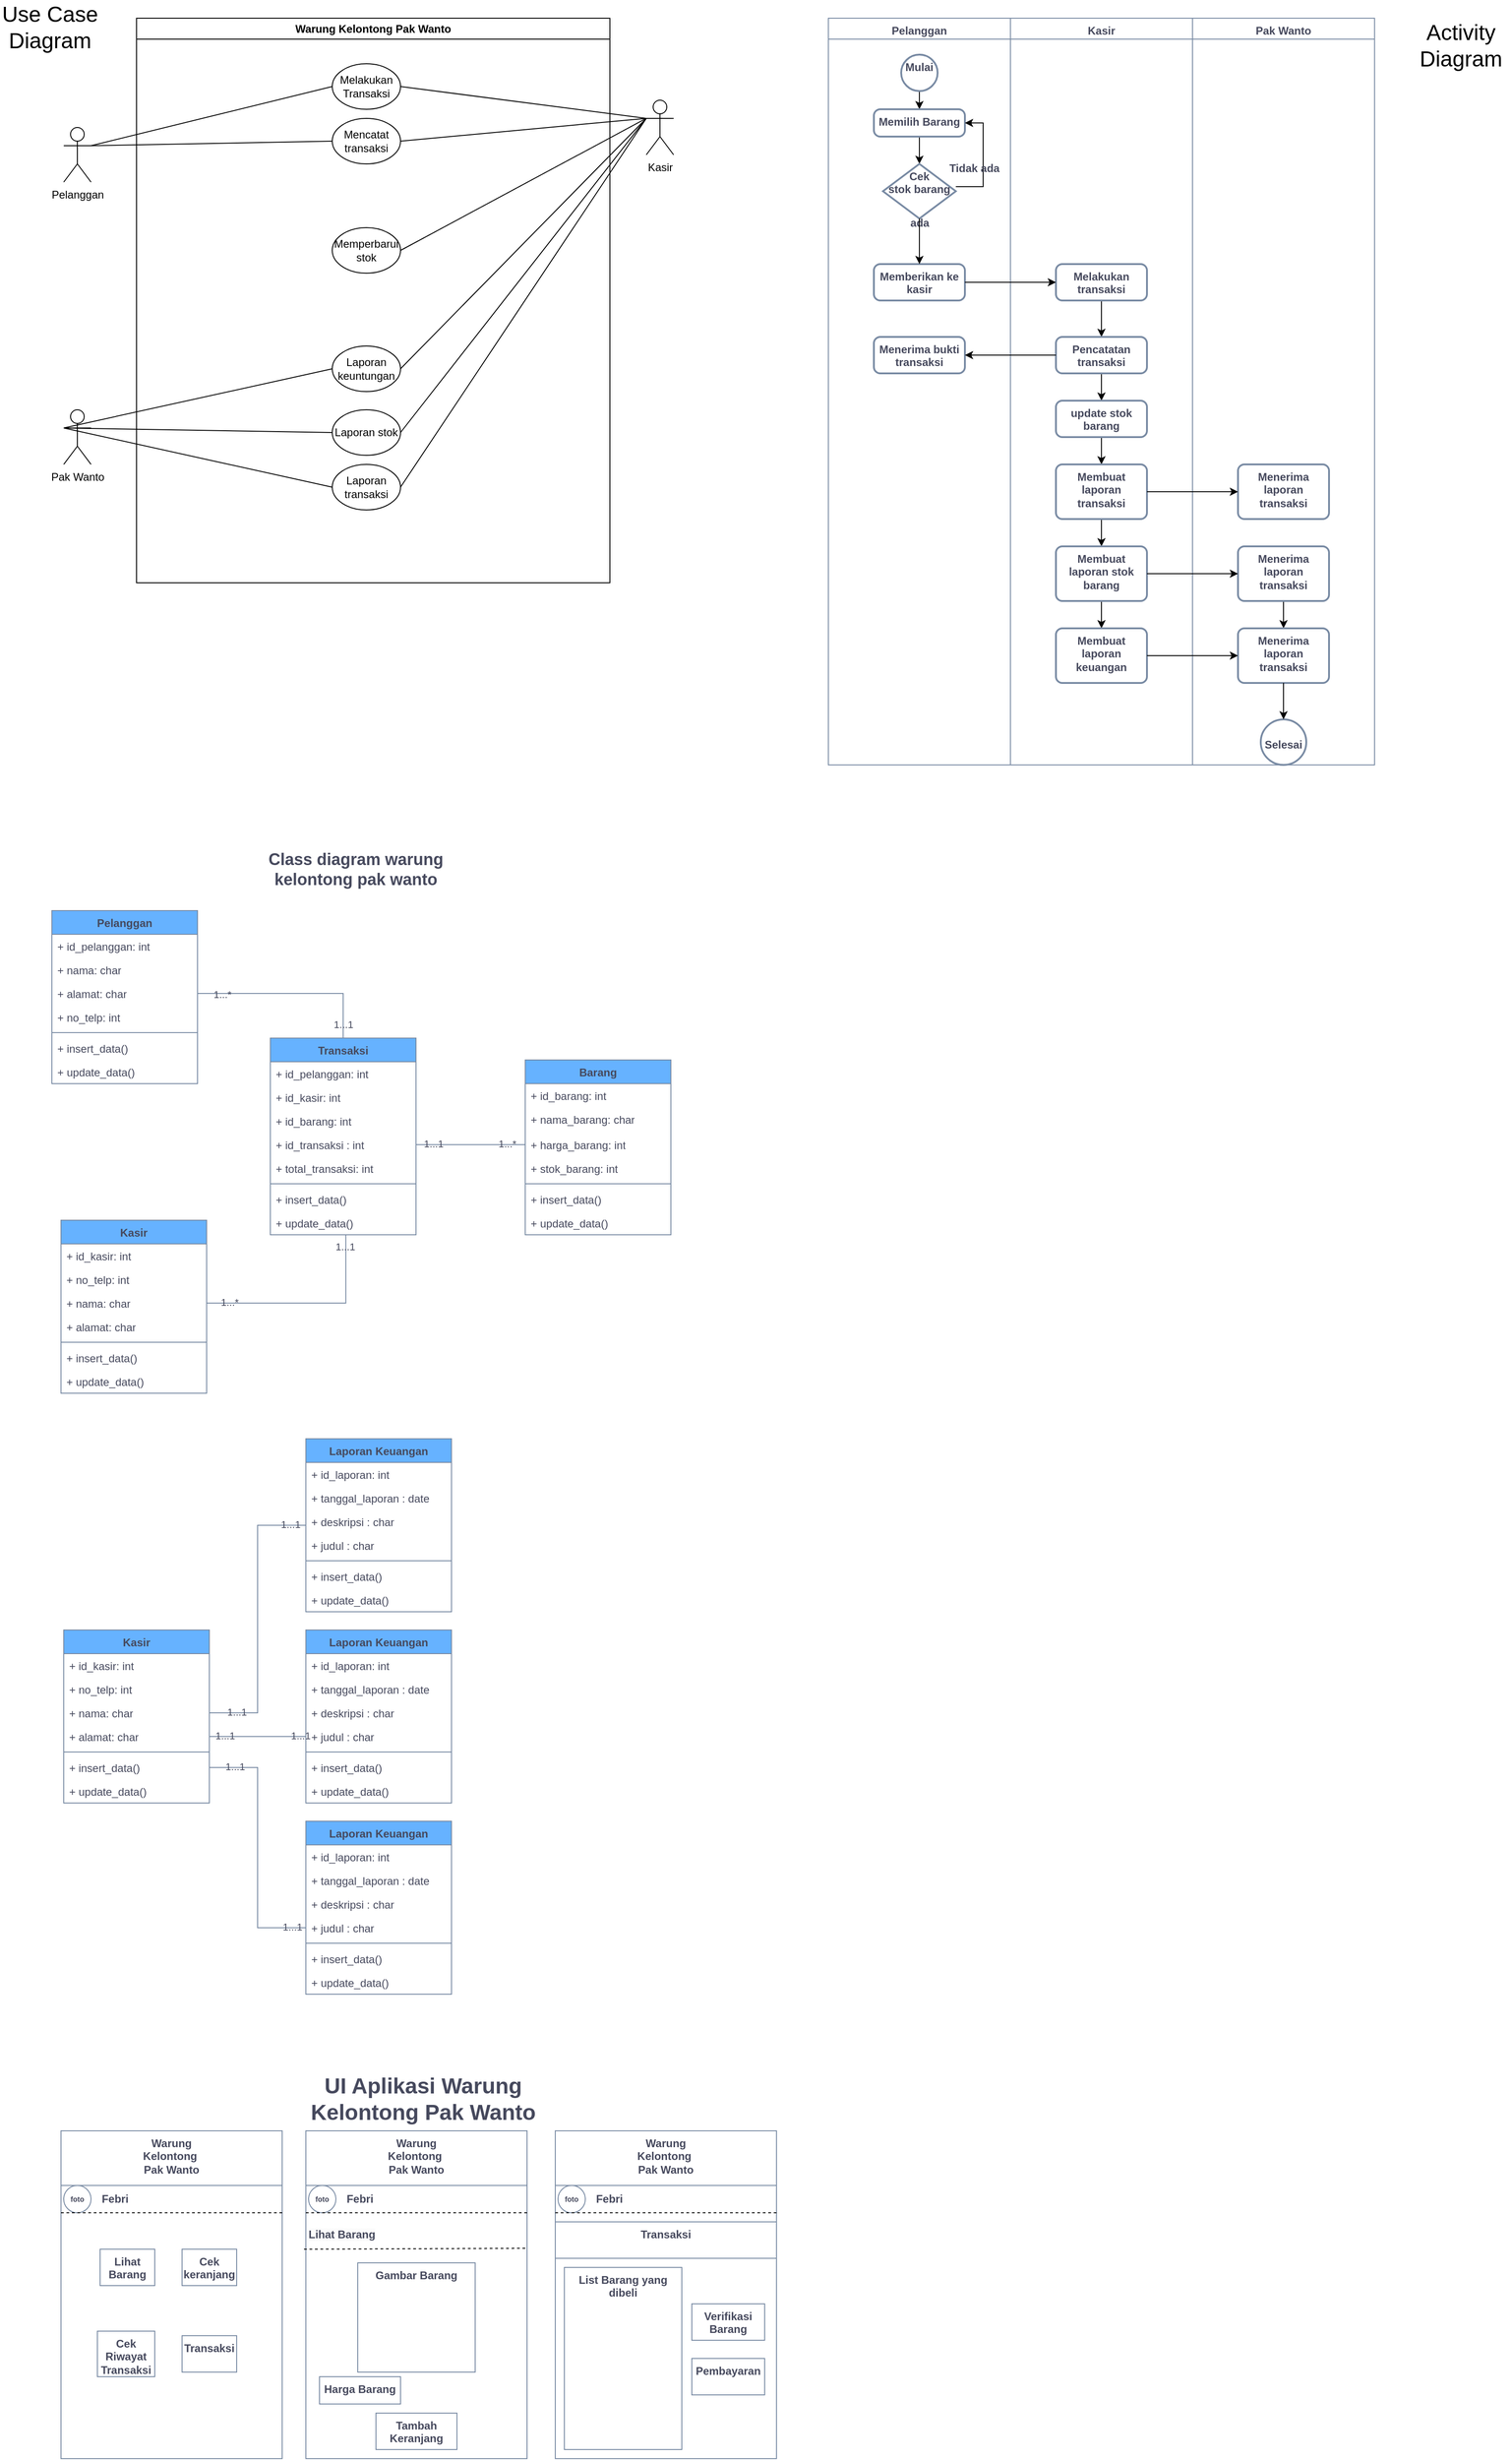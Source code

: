 <mxfile version="26.0.7">
  <diagram name="Page-1" id="50h73x65bCfbo0z0091v">
    <mxGraphModel dx="1805" dy="940" grid="1" gridSize="10" guides="1" tooltips="1" connect="1" arrows="1" fold="1" page="1" pageScale="1" pageWidth="850" pageHeight="1100" math="0" shadow="0">
      <root>
        <mxCell id="0" />
        <mxCell id="1" parent="0" />
        <mxCell id="3rJVLB76j5-zWJeL9BG_-1" value="Pelanggan" style="shape=umlActor;verticalLabelPosition=bottom;verticalAlign=top;html=1;outlineConnect=0;" vertex="1" parent="1">
          <mxGeometry x="80" y="160" width="30" height="60" as="geometry" />
        </mxCell>
        <mxCell id="3rJVLB76j5-zWJeL9BG_-2" value="Warung Kelontong Pak Wanto" style="swimlane;whiteSpace=wrap;html=1;" vertex="1" parent="1">
          <mxGeometry x="160" y="40" width="520" height="620" as="geometry" />
        </mxCell>
        <mxCell id="3rJVLB76j5-zWJeL9BG_-6" value="Melakukan Transaksi" style="ellipse;whiteSpace=wrap;html=1;" vertex="1" parent="3rJVLB76j5-zWJeL9BG_-2">
          <mxGeometry x="215" y="50" width="75" height="50" as="geometry" />
        </mxCell>
        <mxCell id="3rJVLB76j5-zWJeL9BG_-7" value="Laporan transaksi&lt;span style=&quot;color: rgba(0, 0, 0, 0); font-family: monospace; font-size: 0px; text-align: start; text-wrap-mode: nowrap;&quot;&gt;%3CmxGraphModel%3E%3Croot%3E%3CmxCell%20id%3D%220%22%2F%3E%3CmxCell%20id%3D%221%22%20parent%3D%220%22%2F%3E%3CmxCell%20id%3D%222%22%20value%3D%22Melakukan%20Transaksi%22%20style%3D%22ellipse%3BwhiteSpace%3Dwrap%3Bhtml%3D1%3B%22%20vertex%3D%221%22%20parent%3D%221%22%3E%3CmxGeometry%20x%3D%22375%22%20y%3D%2290%22%20width%3D%2275%22%20height%3D%2250%22%20as%3D%22geometry%22%2F%3E%3C%2FmxCell%3E%3C%2Froot%3E%3C%2FmxGraphModel%3E&lt;/span&gt;" style="ellipse;whiteSpace=wrap;html=1;" vertex="1" parent="3rJVLB76j5-zWJeL9BG_-2">
          <mxGeometry x="215" y="490" width="75" height="50" as="geometry" />
        </mxCell>
        <mxCell id="3rJVLB76j5-zWJeL9BG_-8" value="Laporan keuntungan" style="ellipse;whiteSpace=wrap;html=1;" vertex="1" parent="3rJVLB76j5-zWJeL9BG_-2">
          <mxGeometry x="215" y="360" width="75" height="50" as="geometry" />
        </mxCell>
        <mxCell id="3rJVLB76j5-zWJeL9BG_-9" value="Laporan stok" style="ellipse;whiteSpace=wrap;html=1;" vertex="1" parent="3rJVLB76j5-zWJeL9BG_-2">
          <mxGeometry x="215" y="430" width="75" height="50" as="geometry" />
        </mxCell>
        <mxCell id="3rJVLB76j5-zWJeL9BG_-10" value="Mencatat transaksi" style="ellipse;whiteSpace=wrap;html=1;" vertex="1" parent="3rJVLB76j5-zWJeL9BG_-2">
          <mxGeometry x="215" y="110" width="75" height="50" as="geometry" />
        </mxCell>
        <mxCell id="3rJVLB76j5-zWJeL9BG_-11" value="Memperbarui stok" style="ellipse;whiteSpace=wrap;html=1;" vertex="1" parent="3rJVLB76j5-zWJeL9BG_-2">
          <mxGeometry x="215" y="230" width="75" height="50" as="geometry" />
        </mxCell>
        <mxCell id="3rJVLB76j5-zWJeL9BG_-3" value="Kasir" style="shape=umlActor;verticalLabelPosition=bottom;verticalAlign=top;html=1;outlineConnect=0;" vertex="1" parent="1">
          <mxGeometry x="720" y="130" width="30" height="60" as="geometry" />
        </mxCell>
        <mxCell id="3rJVLB76j5-zWJeL9BG_-4" value="Pak Wanto" style="shape=umlActor;verticalLabelPosition=bottom;verticalAlign=top;html=1;outlineConnect=0;" vertex="1" parent="1">
          <mxGeometry x="80" y="470" width="30" height="60" as="geometry" />
        </mxCell>
        <mxCell id="3rJVLB76j5-zWJeL9BG_-5" value="&lt;font style=&quot;font-size: 24px;&quot;&gt;Use Case Diagram&lt;/font&gt;" style="text;html=1;align=center;verticalAlign=middle;whiteSpace=wrap;rounded=0;" vertex="1" parent="1">
          <mxGeometry x="10" y="20" width="110" height="60" as="geometry" />
        </mxCell>
        <mxCell id="3rJVLB76j5-zWJeL9BG_-12" value="" style="endArrow=none;html=1;rounded=0;exitX=1;exitY=0.333;exitDx=0;exitDy=0;exitPerimeter=0;entryX=0;entryY=0.5;entryDx=0;entryDy=0;" edge="1" parent="1" source="3rJVLB76j5-zWJeL9BG_-1" target="3rJVLB76j5-zWJeL9BG_-6">
          <mxGeometry width="50" height="50" relative="1" as="geometry">
            <mxPoint x="460" y="350" as="sourcePoint" />
            <mxPoint x="510" y="300" as="targetPoint" />
          </mxGeometry>
        </mxCell>
        <mxCell id="3rJVLB76j5-zWJeL9BG_-13" value="" style="endArrow=none;html=1;rounded=0;exitX=0;exitY=0.333;exitDx=0;exitDy=0;exitPerimeter=0;entryX=1;entryY=0.5;entryDx=0;entryDy=0;" edge="1" parent="1" source="3rJVLB76j5-zWJeL9BG_-3" target="3rJVLB76j5-zWJeL9BG_-10">
          <mxGeometry width="50" height="50" relative="1" as="geometry">
            <mxPoint x="120" y="190" as="sourcePoint" />
            <mxPoint x="385" y="125" as="targetPoint" />
          </mxGeometry>
        </mxCell>
        <mxCell id="3rJVLB76j5-zWJeL9BG_-14" value="" style="endArrow=none;html=1;rounded=0;exitX=0;exitY=0.333;exitDx=0;exitDy=0;exitPerimeter=0;entryX=1;entryY=0.5;entryDx=0;entryDy=0;" edge="1" parent="1" source="3rJVLB76j5-zWJeL9BG_-3" target="3rJVLB76j5-zWJeL9BG_-6">
          <mxGeometry width="50" height="50" relative="1" as="geometry">
            <mxPoint x="730" y="160" as="sourcePoint" />
            <mxPoint x="460" y="185" as="targetPoint" />
          </mxGeometry>
        </mxCell>
        <mxCell id="3rJVLB76j5-zWJeL9BG_-15" value="" style="endArrow=none;html=1;rounded=0;exitX=0;exitY=0.5;exitDx=0;exitDy=0;entryX=1;entryY=0.333;entryDx=0;entryDy=0;entryPerimeter=0;" edge="1" parent="1" source="3rJVLB76j5-zWJeL9BG_-10" target="3rJVLB76j5-zWJeL9BG_-1">
          <mxGeometry width="50" height="50" relative="1" as="geometry">
            <mxPoint x="730" y="160" as="sourcePoint" />
            <mxPoint x="460" y="125" as="targetPoint" />
          </mxGeometry>
        </mxCell>
        <mxCell id="3rJVLB76j5-zWJeL9BG_-16" value="" style="endArrow=none;html=1;rounded=0;exitX=0;exitY=0.333;exitDx=0;exitDy=0;entryX=1;entryY=0.5;entryDx=0;entryDy=0;exitPerimeter=0;" edge="1" parent="1" source="3rJVLB76j5-zWJeL9BG_-3" target="3rJVLB76j5-zWJeL9BG_-11">
          <mxGeometry width="50" height="50" relative="1" as="geometry">
            <mxPoint x="385" y="185" as="sourcePoint" />
            <mxPoint x="120" y="190" as="targetPoint" />
          </mxGeometry>
        </mxCell>
        <mxCell id="3rJVLB76j5-zWJeL9BG_-17" value="" style="endArrow=none;html=1;rounded=0;exitX=0;exitY=0.333;exitDx=0;exitDy=0;entryX=1;entryY=0.5;entryDx=0;entryDy=0;exitPerimeter=0;" edge="1" parent="1" source="3rJVLB76j5-zWJeL9BG_-3" target="3rJVLB76j5-zWJeL9BG_-8">
          <mxGeometry width="50" height="50" relative="1" as="geometry">
            <mxPoint x="730" y="160" as="sourcePoint" />
            <mxPoint x="460" y="305" as="targetPoint" />
          </mxGeometry>
        </mxCell>
        <mxCell id="3rJVLB76j5-zWJeL9BG_-18" value="" style="endArrow=none;html=1;rounded=0;entryX=0;entryY=0.5;entryDx=0;entryDy=0;exitX=0;exitY=0.333;exitDx=0;exitDy=0;exitPerimeter=0;" edge="1" parent="1" source="3rJVLB76j5-zWJeL9BG_-4" target="3rJVLB76j5-zWJeL9BG_-9">
          <mxGeometry width="50" height="50" relative="1" as="geometry">
            <mxPoint x="710" y="460" as="sourcePoint" />
            <mxPoint x="460" y="435" as="targetPoint" />
          </mxGeometry>
        </mxCell>
        <mxCell id="3rJVLB76j5-zWJeL9BG_-19" value="" style="endArrow=none;html=1;rounded=0;entryX=0;entryY=0.5;entryDx=0;entryDy=0;exitX=0;exitY=0.333;exitDx=0;exitDy=0;exitPerimeter=0;" edge="1" parent="1" source="3rJVLB76j5-zWJeL9BG_-4" target="3rJVLB76j5-zWJeL9BG_-8">
          <mxGeometry width="50" height="50" relative="1" as="geometry">
            <mxPoint x="720" y="470" as="sourcePoint" />
            <mxPoint x="460" y="505" as="targetPoint" />
          </mxGeometry>
        </mxCell>
        <mxCell id="3rJVLB76j5-zWJeL9BG_-20" value="" style="endArrow=none;html=1;rounded=0;entryX=0;entryY=0.5;entryDx=0;entryDy=0;exitX=0;exitY=0.333;exitDx=0;exitDy=0;exitPerimeter=0;" edge="1" parent="1" source="3rJVLB76j5-zWJeL9BG_-4" target="3rJVLB76j5-zWJeL9BG_-7">
          <mxGeometry width="50" height="50" relative="1" as="geometry">
            <mxPoint x="730" y="470" as="sourcePoint" />
            <mxPoint x="460" y="505" as="targetPoint" />
          </mxGeometry>
        </mxCell>
        <mxCell id="3rJVLB76j5-zWJeL9BG_-22" value="" style="endArrow=none;html=1;rounded=0;entryX=1;entryY=0.5;entryDx=0;entryDy=0;exitX=0;exitY=0.333;exitDx=0;exitDy=0;exitPerimeter=0;" edge="1" parent="1" source="3rJVLB76j5-zWJeL9BG_-3" target="3rJVLB76j5-zWJeL9BG_-9">
          <mxGeometry width="50" height="50" relative="1" as="geometry">
            <mxPoint x="730" y="470" as="sourcePoint" />
            <mxPoint x="460" y="435" as="targetPoint" />
          </mxGeometry>
        </mxCell>
        <mxCell id="3rJVLB76j5-zWJeL9BG_-23" value="" style="endArrow=none;html=1;rounded=0;entryX=1;entryY=0.5;entryDx=0;entryDy=0;exitX=0;exitY=0.333;exitDx=0;exitDy=0;exitPerimeter=0;" edge="1" parent="1" source="3rJVLB76j5-zWJeL9BG_-3" target="3rJVLB76j5-zWJeL9BG_-7">
          <mxGeometry width="50" height="50" relative="1" as="geometry">
            <mxPoint x="730" y="160" as="sourcePoint" />
            <mxPoint x="460" y="505" as="targetPoint" />
          </mxGeometry>
        </mxCell>
        <mxCell id="3rJVLB76j5-zWJeL9BG_-24" value="Transaksi" style="swimlane;fontStyle=1;align=center;verticalAlign=top;childLayout=stackLayout;horizontal=1;startSize=26;horizontalStack=0;resizeParent=1;resizeParentMax=0;resizeLast=0;collapsible=1;marginBottom=0;whiteSpace=wrap;html=1;textShadow=0;labelBackgroundColor=none;fillColor=#66B2FF;strokeColor=#788AA3;fontColor=#46495D;" vertex="1" parent="1">
          <mxGeometry x="307" y="1160" width="160" height="216" as="geometry">
            <mxRectangle x="320" y="310" width="80" height="30" as="alternateBounds" />
          </mxGeometry>
        </mxCell>
        <mxCell id="3rJVLB76j5-zWJeL9BG_-25" value="+ id_pelanggan: int&lt;div&gt;&lt;br&gt;&lt;/div&gt;" style="text;strokeColor=none;fillColor=none;align=left;verticalAlign=top;spacingLeft=4;spacingRight=4;overflow=hidden;rotatable=0;points=[[0,0.5],[1,0.5]];portConstraint=eastwest;whiteSpace=wrap;html=1;textShadow=0;labelBackgroundColor=none;fontColor=#46495D;" vertex="1" parent="3rJVLB76j5-zWJeL9BG_-24">
          <mxGeometry y="26" width="160" height="26" as="geometry" />
        </mxCell>
        <mxCell id="3rJVLB76j5-zWJeL9BG_-26" value="+ id_kasir: int" style="text;strokeColor=none;fillColor=none;align=left;verticalAlign=top;spacingLeft=4;spacingRight=4;overflow=hidden;rotatable=0;points=[[0,0.5],[1,0.5]];portConstraint=eastwest;whiteSpace=wrap;html=1;textShadow=0;labelBackgroundColor=none;fontColor=#46495D;" vertex="1" parent="3rJVLB76j5-zWJeL9BG_-24">
          <mxGeometry y="52" width="160" height="26" as="geometry" />
        </mxCell>
        <mxCell id="3rJVLB76j5-zWJeL9BG_-27" value="+ id_barang: int" style="text;strokeColor=none;fillColor=none;align=left;verticalAlign=top;spacingLeft=4;spacingRight=4;overflow=hidden;rotatable=0;points=[[0,0.5],[1,0.5]];portConstraint=eastwest;whiteSpace=wrap;html=1;textShadow=0;labelBackgroundColor=none;fontColor=#46495D;" vertex="1" parent="3rJVLB76j5-zWJeL9BG_-24">
          <mxGeometry y="78" width="160" height="26" as="geometry" />
        </mxCell>
        <mxCell id="3rJVLB76j5-zWJeL9BG_-28" value="+ id_transaksi : int" style="text;strokeColor=none;fillColor=none;align=left;verticalAlign=top;spacingLeft=4;spacingRight=4;overflow=hidden;rotatable=0;points=[[0,0.5],[1,0.5]];portConstraint=eastwest;whiteSpace=wrap;html=1;textShadow=0;labelBackgroundColor=none;fontColor=#46495D;" vertex="1" parent="3rJVLB76j5-zWJeL9BG_-24">
          <mxGeometry y="104" width="160" height="26" as="geometry" />
        </mxCell>
        <mxCell id="3rJVLB76j5-zWJeL9BG_-29" value="+ total_transaksi: int" style="text;strokeColor=none;fillColor=none;align=left;verticalAlign=top;spacingLeft=4;spacingRight=4;overflow=hidden;rotatable=0;points=[[0,0.5],[1,0.5]];portConstraint=eastwest;whiteSpace=wrap;html=1;textShadow=0;labelBackgroundColor=none;fontColor=#46495D;" vertex="1" parent="3rJVLB76j5-zWJeL9BG_-24">
          <mxGeometry y="130" width="160" height="26" as="geometry" />
        </mxCell>
        <mxCell id="3rJVLB76j5-zWJeL9BG_-30" value="" style="line;strokeWidth=1;fillColor=none;align=left;verticalAlign=middle;spacingTop=-1;spacingLeft=3;spacingRight=3;rotatable=0;labelPosition=right;points=[];portConstraint=eastwest;textShadow=0;labelBackgroundColor=none;strokeColor=#788AA3;fontColor=#46495D;" vertex="1" parent="3rJVLB76j5-zWJeL9BG_-24">
          <mxGeometry y="156" width="160" height="8" as="geometry" />
        </mxCell>
        <mxCell id="3rJVLB76j5-zWJeL9BG_-31" value="+ insert_data()" style="text;strokeColor=none;fillColor=none;align=left;verticalAlign=top;spacingLeft=4;spacingRight=4;overflow=hidden;rotatable=0;points=[[0,0.5],[1,0.5]];portConstraint=eastwest;whiteSpace=wrap;html=1;textShadow=0;labelBackgroundColor=none;fontColor=#46495D;" vertex="1" parent="3rJVLB76j5-zWJeL9BG_-24">
          <mxGeometry y="164" width="160" height="26" as="geometry" />
        </mxCell>
        <mxCell id="3rJVLB76j5-zWJeL9BG_-32" value="+ update_data()" style="text;strokeColor=none;fillColor=none;align=left;verticalAlign=top;spacingLeft=4;spacingRight=4;overflow=hidden;rotatable=0;points=[[0,0.5],[1,0.5]];portConstraint=eastwest;whiteSpace=wrap;html=1;textShadow=0;labelBackgroundColor=none;fontColor=#46495D;" vertex="1" parent="3rJVLB76j5-zWJeL9BG_-24">
          <mxGeometry y="190" width="160" height="26" as="geometry" />
        </mxCell>
        <mxCell id="3rJVLB76j5-zWJeL9BG_-33" value="Barang" style="swimlane;fontStyle=1;align=center;verticalAlign=top;childLayout=stackLayout;horizontal=1;startSize=26;horizontalStack=0;resizeParent=1;resizeParentMax=0;resizeLast=0;collapsible=1;marginBottom=0;whiteSpace=wrap;html=1;textShadow=0;labelBackgroundColor=none;fillColor=#66B2FF;strokeColor=#788AA3;fontColor=#46495D;" vertex="1" parent="1">
          <mxGeometry x="587" y="1184" width="160" height="192" as="geometry">
            <mxRectangle x="600" y="334" width="70" height="30" as="alternateBounds" />
          </mxGeometry>
        </mxCell>
        <mxCell id="3rJVLB76j5-zWJeL9BG_-34" value="+ id_barang: int" style="text;strokeColor=none;fillColor=none;align=left;verticalAlign=top;spacingLeft=4;spacingRight=4;overflow=hidden;rotatable=0;points=[[0,0.5],[1,0.5]];portConstraint=eastwest;whiteSpace=wrap;html=1;textShadow=0;labelBackgroundColor=none;fontColor=#46495D;" vertex="1" parent="3rJVLB76j5-zWJeL9BG_-33">
          <mxGeometry y="26" width="160" height="26" as="geometry" />
        </mxCell>
        <mxCell id="3rJVLB76j5-zWJeL9BG_-35" value="+ nama_barang: char" style="text;strokeColor=none;fillColor=none;align=left;verticalAlign=top;spacingLeft=4;spacingRight=4;overflow=hidden;rotatable=0;points=[[0,0.5],[1,0.5]];portConstraint=eastwest;whiteSpace=wrap;html=1;textShadow=0;labelBackgroundColor=none;fontColor=#46495D;" vertex="1" parent="3rJVLB76j5-zWJeL9BG_-33">
          <mxGeometry y="52" width="160" height="28" as="geometry" />
        </mxCell>
        <mxCell id="3rJVLB76j5-zWJeL9BG_-36" value="+ harga_barang: int" style="text;strokeColor=none;fillColor=none;align=left;verticalAlign=top;spacingLeft=4;spacingRight=4;overflow=hidden;rotatable=0;points=[[0,0.5],[1,0.5]];portConstraint=eastwest;whiteSpace=wrap;html=1;textShadow=0;labelBackgroundColor=none;fontColor=#46495D;" vertex="1" parent="3rJVLB76j5-zWJeL9BG_-33">
          <mxGeometry y="80" width="160" height="26" as="geometry" />
        </mxCell>
        <mxCell id="3rJVLB76j5-zWJeL9BG_-37" value="+ stok_barang: int" style="text;strokeColor=none;fillColor=none;align=left;verticalAlign=top;spacingLeft=4;spacingRight=4;overflow=hidden;rotatable=0;points=[[0,0.5],[1,0.5]];portConstraint=eastwest;whiteSpace=wrap;html=1;textShadow=0;labelBackgroundColor=none;fontColor=#46495D;" vertex="1" parent="3rJVLB76j5-zWJeL9BG_-33">
          <mxGeometry y="106" width="160" height="26" as="geometry" />
        </mxCell>
        <mxCell id="3rJVLB76j5-zWJeL9BG_-38" value="" style="line;strokeWidth=1;fillColor=none;align=left;verticalAlign=middle;spacingTop=-1;spacingLeft=3;spacingRight=3;rotatable=0;labelPosition=right;points=[];portConstraint=eastwest;textShadow=0;labelBackgroundColor=none;strokeColor=#788AA3;fontColor=#46495D;" vertex="1" parent="3rJVLB76j5-zWJeL9BG_-33">
          <mxGeometry y="132" width="160" height="8" as="geometry" />
        </mxCell>
        <mxCell id="3rJVLB76j5-zWJeL9BG_-39" value="+ insert_data()" style="text;strokeColor=none;fillColor=none;align=left;verticalAlign=top;spacingLeft=4;spacingRight=4;overflow=hidden;rotatable=0;points=[[0,0.5],[1,0.5]];portConstraint=eastwest;whiteSpace=wrap;html=1;textShadow=0;labelBackgroundColor=none;fontColor=#46495D;" vertex="1" parent="3rJVLB76j5-zWJeL9BG_-33">
          <mxGeometry y="140" width="160" height="26" as="geometry" />
        </mxCell>
        <mxCell id="3rJVLB76j5-zWJeL9BG_-40" value="+ update_data()" style="text;strokeColor=none;fillColor=none;align=left;verticalAlign=top;spacingLeft=4;spacingRight=4;overflow=hidden;rotatable=0;points=[[0,0.5],[1,0.5]];portConstraint=eastwest;whiteSpace=wrap;html=1;textShadow=0;labelBackgroundColor=none;fontColor=#46495D;" vertex="1" parent="3rJVLB76j5-zWJeL9BG_-33">
          <mxGeometry y="166" width="160" height="26" as="geometry" />
        </mxCell>
        <mxCell id="3rJVLB76j5-zWJeL9BG_-41" value="Pelanggan" style="swimlane;fontStyle=1;align=center;verticalAlign=top;childLayout=stackLayout;horizontal=1;startSize=26;horizontalStack=0;resizeParent=1;resizeParentMax=0;resizeLast=0;collapsible=1;marginBottom=0;whiteSpace=wrap;html=1;textShadow=0;labelBackgroundColor=none;fillColor=#66B2FF;strokeColor=#788AA3;fontColor=#46495D;" vertex="1" parent="1">
          <mxGeometry x="67" y="1020" width="160" height="190" as="geometry">
            <mxRectangle x="80" y="170" width="90" height="30" as="alternateBounds" />
          </mxGeometry>
        </mxCell>
        <mxCell id="3rJVLB76j5-zWJeL9BG_-42" value="+ id_pelanggan: int" style="text;strokeColor=none;fillColor=none;align=left;verticalAlign=top;spacingLeft=4;spacingRight=4;overflow=hidden;rotatable=0;points=[[0,0.5],[1,0.5]];portConstraint=eastwest;whiteSpace=wrap;html=1;textShadow=0;labelBackgroundColor=none;fontColor=#46495D;" vertex="1" parent="3rJVLB76j5-zWJeL9BG_-41">
          <mxGeometry y="26" width="160" height="26" as="geometry" />
        </mxCell>
        <mxCell id="3rJVLB76j5-zWJeL9BG_-43" value="+ nama: char" style="text;strokeColor=none;fillColor=none;align=left;verticalAlign=top;spacingLeft=4;spacingRight=4;overflow=hidden;rotatable=0;points=[[0,0.5],[1,0.5]];portConstraint=eastwest;whiteSpace=wrap;html=1;textShadow=0;labelBackgroundColor=none;fontColor=#46495D;" vertex="1" parent="3rJVLB76j5-zWJeL9BG_-41">
          <mxGeometry y="52" width="160" height="26" as="geometry" />
        </mxCell>
        <mxCell id="3rJVLB76j5-zWJeL9BG_-44" value="+ alamat: char" style="text;strokeColor=none;fillColor=none;align=left;verticalAlign=top;spacingLeft=4;spacingRight=4;overflow=hidden;rotatable=0;points=[[0,0.5],[1,0.5]];portConstraint=eastwest;whiteSpace=wrap;html=1;textShadow=0;labelBackgroundColor=none;fontColor=#46495D;" vertex="1" parent="3rJVLB76j5-zWJeL9BG_-41">
          <mxGeometry y="78" width="160" height="26" as="geometry" />
        </mxCell>
        <mxCell id="3rJVLB76j5-zWJeL9BG_-45" value="+ no_telp: int" style="text;strokeColor=none;fillColor=none;align=left;verticalAlign=top;spacingLeft=4;spacingRight=4;overflow=hidden;rotatable=0;points=[[0,0.5],[1,0.5]];portConstraint=eastwest;whiteSpace=wrap;html=1;textShadow=0;labelBackgroundColor=none;fontColor=#46495D;" vertex="1" parent="3rJVLB76j5-zWJeL9BG_-41">
          <mxGeometry y="104" width="160" height="26" as="geometry" />
        </mxCell>
        <mxCell id="3rJVLB76j5-zWJeL9BG_-47" value="" style="line;strokeWidth=1;fillColor=none;align=left;verticalAlign=middle;spacingTop=-1;spacingLeft=3;spacingRight=3;rotatable=0;labelPosition=right;points=[];portConstraint=eastwest;textShadow=0;labelBackgroundColor=none;strokeColor=#788AA3;fontColor=#46495D;" vertex="1" parent="3rJVLB76j5-zWJeL9BG_-41">
          <mxGeometry y="130" width="160" height="8" as="geometry" />
        </mxCell>
        <mxCell id="3rJVLB76j5-zWJeL9BG_-48" value="+ insert_data()" style="text;strokeColor=none;fillColor=none;align=left;verticalAlign=top;spacingLeft=4;spacingRight=4;overflow=hidden;rotatable=0;points=[[0,0.5],[1,0.5]];portConstraint=eastwest;whiteSpace=wrap;html=1;textShadow=0;labelBackgroundColor=none;fontColor=#46495D;" vertex="1" parent="3rJVLB76j5-zWJeL9BG_-41">
          <mxGeometry y="138" width="160" height="26" as="geometry" />
        </mxCell>
        <mxCell id="3rJVLB76j5-zWJeL9BG_-49" value="+ update_data()" style="text;strokeColor=none;fillColor=none;align=left;verticalAlign=top;spacingLeft=4;spacingRight=4;overflow=hidden;rotatable=0;points=[[0,0.5],[1,0.5]];portConstraint=eastwest;whiteSpace=wrap;html=1;textShadow=0;labelBackgroundColor=none;fontColor=#46495D;" vertex="1" parent="3rJVLB76j5-zWJeL9BG_-41">
          <mxGeometry y="164" width="160" height="26" as="geometry" />
        </mxCell>
        <mxCell id="3rJVLB76j5-zWJeL9BG_-50" value="Kasir" style="swimlane;fontStyle=1;align=center;verticalAlign=top;childLayout=stackLayout;horizontal=1;startSize=26;horizontalStack=0;resizeParent=1;resizeParentMax=0;resizeLast=0;collapsible=1;marginBottom=0;whiteSpace=wrap;html=1;textShadow=0;labelBackgroundColor=none;fillColor=#66B2FF;strokeColor=#788AA3;fontColor=#46495D;" vertex="1" parent="1">
          <mxGeometry x="77" y="1360" width="160" height="190" as="geometry">
            <mxRectangle x="90" y="510" width="80" height="30" as="alternateBounds" />
          </mxGeometry>
        </mxCell>
        <mxCell id="3rJVLB76j5-zWJeL9BG_-51" value="+ id_kasir: int" style="text;strokeColor=none;fillColor=none;align=left;verticalAlign=top;spacingLeft=4;spacingRight=4;overflow=hidden;rotatable=0;points=[[0,0.5],[1,0.5]];portConstraint=eastwest;whiteSpace=wrap;html=1;textShadow=0;labelBackgroundColor=none;fontColor=#46495D;" vertex="1" parent="3rJVLB76j5-zWJeL9BG_-50">
          <mxGeometry y="26" width="160" height="26" as="geometry" />
        </mxCell>
        <mxCell id="3rJVLB76j5-zWJeL9BG_-52" value="+ no_telp: int" style="text;strokeColor=none;fillColor=none;align=left;verticalAlign=top;spacingLeft=4;spacingRight=4;overflow=hidden;rotatable=0;points=[[0,0.5],[1,0.5]];portConstraint=eastwest;whiteSpace=wrap;html=1;textShadow=0;labelBackgroundColor=none;fontColor=#46495D;" vertex="1" parent="3rJVLB76j5-zWJeL9BG_-50">
          <mxGeometry y="52" width="160" height="26" as="geometry" />
        </mxCell>
        <mxCell id="3rJVLB76j5-zWJeL9BG_-53" value="+ nama: char" style="text;strokeColor=none;fillColor=none;align=left;verticalAlign=top;spacingLeft=4;spacingRight=4;overflow=hidden;rotatable=0;points=[[0,0.5],[1,0.5]];portConstraint=eastwest;whiteSpace=wrap;html=1;textShadow=0;labelBackgroundColor=none;fontColor=#46495D;" vertex="1" parent="3rJVLB76j5-zWJeL9BG_-50">
          <mxGeometry y="78" width="160" height="26" as="geometry" />
        </mxCell>
        <mxCell id="3rJVLB76j5-zWJeL9BG_-54" value="+ alamat: char" style="text;strokeColor=none;fillColor=none;align=left;verticalAlign=top;spacingLeft=4;spacingRight=4;overflow=hidden;rotatable=0;points=[[0,0.5],[1,0.5]];portConstraint=eastwest;whiteSpace=wrap;html=1;textShadow=0;labelBackgroundColor=none;fontColor=#46495D;" vertex="1" parent="3rJVLB76j5-zWJeL9BG_-50">
          <mxGeometry y="104" width="160" height="26" as="geometry" />
        </mxCell>
        <mxCell id="3rJVLB76j5-zWJeL9BG_-55" value="" style="line;strokeWidth=1;fillColor=none;align=left;verticalAlign=middle;spacingTop=-1;spacingLeft=3;spacingRight=3;rotatable=0;labelPosition=right;points=[];portConstraint=eastwest;textShadow=0;labelBackgroundColor=none;strokeColor=#788AA3;fontColor=#46495D;" vertex="1" parent="3rJVLB76j5-zWJeL9BG_-50">
          <mxGeometry y="130" width="160" height="8" as="geometry" />
        </mxCell>
        <mxCell id="3rJVLB76j5-zWJeL9BG_-56" value="+ insert_data()" style="text;strokeColor=none;fillColor=none;align=left;verticalAlign=top;spacingLeft=4;spacingRight=4;overflow=hidden;rotatable=0;points=[[0,0.5],[1,0.5]];portConstraint=eastwest;whiteSpace=wrap;html=1;textShadow=0;labelBackgroundColor=none;fontColor=#46495D;" vertex="1" parent="3rJVLB76j5-zWJeL9BG_-50">
          <mxGeometry y="138" width="160" height="26" as="geometry" />
        </mxCell>
        <mxCell id="3rJVLB76j5-zWJeL9BG_-57" value="+ update_data()" style="text;strokeColor=none;fillColor=none;align=left;verticalAlign=top;spacingLeft=4;spacingRight=4;overflow=hidden;rotatable=0;points=[[0,0.5],[1,0.5]];portConstraint=eastwest;whiteSpace=wrap;html=1;textShadow=0;labelBackgroundColor=none;fontColor=#46495D;" vertex="1" parent="3rJVLB76j5-zWJeL9BG_-50">
          <mxGeometry y="164" width="160" height="26" as="geometry" />
        </mxCell>
        <mxCell id="3rJVLB76j5-zWJeL9BG_-58" style="edgeStyle=orthogonalEdgeStyle;rounded=0;orthogonalLoop=1;jettySize=auto;html=1;exitX=1;exitY=0.5;exitDx=0;exitDy=0;entryX=0.5;entryY=0;entryDx=0;entryDy=0;endArrow=none;endFill=0;textShadow=0;labelBackgroundColor=none;fontColor=default;strokeColor=#788AA3;" edge="1" parent="1" source="3rJVLB76j5-zWJeL9BG_-44" target="3rJVLB76j5-zWJeL9BG_-24">
          <mxGeometry relative="1" as="geometry" />
        </mxCell>
        <mxCell id="3rJVLB76j5-zWJeL9BG_-59" value="1...*" style="edgeLabel;html=1;align=center;verticalAlign=middle;resizable=0;points=[];textShadow=0;labelBackgroundColor=none;fontColor=#46495D;" connectable="0" vertex="1" parent="3rJVLB76j5-zWJeL9BG_-58">
          <mxGeometry x="-0.934" y="-1" relative="1" as="geometry">
            <mxPoint x="20" as="offset" />
          </mxGeometry>
        </mxCell>
        <mxCell id="3rJVLB76j5-zWJeL9BG_-60" value="1...1" style="edgeLabel;html=1;align=center;verticalAlign=middle;resizable=0;points=[];textShadow=0;labelBackgroundColor=none;fontColor=#46495D;" connectable="0" vertex="1" parent="3rJVLB76j5-zWJeL9BG_-58">
          <mxGeometry x="0.852" relative="1" as="geometry">
            <mxPoint as="offset" />
          </mxGeometry>
        </mxCell>
        <mxCell id="3rJVLB76j5-zWJeL9BG_-61" style="edgeStyle=orthogonalEdgeStyle;rounded=0;orthogonalLoop=1;jettySize=auto;html=1;exitX=1;exitY=0.5;exitDx=0;exitDy=0;entryX=0;entryY=0.5;entryDx=0;entryDy=0;endArrow=none;endFill=0;textShadow=0;labelBackgroundColor=none;fontColor=default;strokeColor=#788AA3;" edge="1" parent="1" source="3rJVLB76j5-zWJeL9BG_-28" target="3rJVLB76j5-zWJeL9BG_-36">
          <mxGeometry relative="1" as="geometry" />
        </mxCell>
        <mxCell id="3rJVLB76j5-zWJeL9BG_-62" value="1...1" style="edgeLabel;html=1;align=center;verticalAlign=middle;resizable=0;points=[];textShadow=0;labelBackgroundColor=none;fontColor=#46495D;" connectable="0" vertex="1" parent="3rJVLB76j5-zWJeL9BG_-61">
          <mxGeometry x="-0.688" y="1" relative="1" as="geometry">
            <mxPoint as="offset" />
          </mxGeometry>
        </mxCell>
        <mxCell id="3rJVLB76j5-zWJeL9BG_-63" value="1...*" style="edgeLabel;html=1;align=center;verticalAlign=middle;resizable=0;points=[];textShadow=0;labelBackgroundColor=none;fontColor=#46495D;" connectable="0" vertex="1" parent="3rJVLB76j5-zWJeL9BG_-61">
          <mxGeometry x="0.662" y="1" relative="1" as="geometry">
            <mxPoint as="offset" />
          </mxGeometry>
        </mxCell>
        <mxCell id="3rJVLB76j5-zWJeL9BG_-64" style="edgeStyle=orthogonalEdgeStyle;rounded=0;orthogonalLoop=1;jettySize=auto;html=1;exitX=1;exitY=0.5;exitDx=0;exitDy=0;entryX=0.518;entryY=0.994;entryDx=0;entryDy=0;entryPerimeter=0;endArrow=none;endFill=0;textShadow=0;labelBackgroundColor=none;fontColor=default;strokeColor=#788AA3;" edge="1" parent="1" source="3rJVLB76j5-zWJeL9BG_-53" target="3rJVLB76j5-zWJeL9BG_-32">
          <mxGeometry relative="1" as="geometry" />
        </mxCell>
        <mxCell id="3rJVLB76j5-zWJeL9BG_-65" value="1...1" style="edgeLabel;html=1;align=center;verticalAlign=middle;resizable=0;points=[];textShadow=0;labelBackgroundColor=none;fontColor=#46495D;" connectable="0" vertex="1" parent="3rJVLB76j5-zWJeL9BG_-64">
          <mxGeometry x="0.889" y="1" relative="1" as="geometry">
            <mxPoint as="offset" />
          </mxGeometry>
        </mxCell>
        <mxCell id="3rJVLB76j5-zWJeL9BG_-66" value="1...*" style="edgeLabel;html=1;align=center;verticalAlign=middle;resizable=0;points=[];textShadow=0;labelBackgroundColor=none;fontColor=#46495D;" connectable="0" vertex="1" parent="3rJVLB76j5-zWJeL9BG_-64">
          <mxGeometry x="-0.875" y="1" relative="1" as="geometry">
            <mxPoint x="10" as="offset" />
          </mxGeometry>
        </mxCell>
        <mxCell id="3rJVLB76j5-zWJeL9BG_-67" value="Class diagram warung kelontong pak wanto" style="text;html=1;align=center;verticalAlign=middle;whiteSpace=wrap;rounded=0;fontSize=18;fontStyle=1;textShadow=0;labelBackgroundColor=none;fontColor=#46495D;" vertex="1" parent="1">
          <mxGeometry x="296" y="960" width="210" height="30" as="geometry" />
        </mxCell>
        <mxCell id="3rJVLB76j5-zWJeL9BG_-68" value="Kasir" style="swimlane;fontStyle=1;align=center;verticalAlign=top;childLayout=stackLayout;horizontal=1;startSize=26;horizontalStack=0;resizeParent=1;resizeParentMax=0;resizeLast=0;collapsible=1;marginBottom=0;whiteSpace=wrap;html=1;textShadow=0;labelBackgroundColor=none;fillColor=#66B2FF;strokeColor=#788AA3;fontColor=#46495D;" vertex="1" parent="1">
          <mxGeometry x="80" y="1810" width="160" height="190" as="geometry">
            <mxRectangle x="90" y="510" width="80" height="30" as="alternateBounds" />
          </mxGeometry>
        </mxCell>
        <mxCell id="3rJVLB76j5-zWJeL9BG_-69" value="+ id_kasir: int" style="text;strokeColor=none;fillColor=none;align=left;verticalAlign=top;spacingLeft=4;spacingRight=4;overflow=hidden;rotatable=0;points=[[0,0.5],[1,0.5]];portConstraint=eastwest;whiteSpace=wrap;html=1;textShadow=0;labelBackgroundColor=none;fontColor=#46495D;" vertex="1" parent="3rJVLB76j5-zWJeL9BG_-68">
          <mxGeometry y="26" width="160" height="26" as="geometry" />
        </mxCell>
        <mxCell id="3rJVLB76j5-zWJeL9BG_-70" value="+ no_telp: int" style="text;strokeColor=none;fillColor=none;align=left;verticalAlign=top;spacingLeft=4;spacingRight=4;overflow=hidden;rotatable=0;points=[[0,0.5],[1,0.5]];portConstraint=eastwest;whiteSpace=wrap;html=1;textShadow=0;labelBackgroundColor=none;fontColor=#46495D;" vertex="1" parent="3rJVLB76j5-zWJeL9BG_-68">
          <mxGeometry y="52" width="160" height="26" as="geometry" />
        </mxCell>
        <mxCell id="3rJVLB76j5-zWJeL9BG_-71" value="+ nama: char" style="text;strokeColor=none;fillColor=none;align=left;verticalAlign=top;spacingLeft=4;spacingRight=4;overflow=hidden;rotatable=0;points=[[0,0.5],[1,0.5]];portConstraint=eastwest;whiteSpace=wrap;html=1;textShadow=0;labelBackgroundColor=none;fontColor=#46495D;" vertex="1" parent="3rJVLB76j5-zWJeL9BG_-68">
          <mxGeometry y="78" width="160" height="26" as="geometry" />
        </mxCell>
        <mxCell id="3rJVLB76j5-zWJeL9BG_-72" value="+ alamat: char" style="text;strokeColor=none;fillColor=none;align=left;verticalAlign=top;spacingLeft=4;spacingRight=4;overflow=hidden;rotatable=0;points=[[0,0.5],[1,0.5]];portConstraint=eastwest;whiteSpace=wrap;html=1;textShadow=0;labelBackgroundColor=none;fontColor=#46495D;" vertex="1" parent="3rJVLB76j5-zWJeL9BG_-68">
          <mxGeometry y="104" width="160" height="26" as="geometry" />
        </mxCell>
        <mxCell id="3rJVLB76j5-zWJeL9BG_-73" value="" style="line;strokeWidth=1;fillColor=none;align=left;verticalAlign=middle;spacingTop=-1;spacingLeft=3;spacingRight=3;rotatable=0;labelPosition=right;points=[];portConstraint=eastwest;textShadow=0;labelBackgroundColor=none;strokeColor=#788AA3;fontColor=#46495D;" vertex="1" parent="3rJVLB76j5-zWJeL9BG_-68">
          <mxGeometry y="130" width="160" height="8" as="geometry" />
        </mxCell>
        <mxCell id="3rJVLB76j5-zWJeL9BG_-74" value="+ insert_data()" style="text;strokeColor=none;fillColor=none;align=left;verticalAlign=top;spacingLeft=4;spacingRight=4;overflow=hidden;rotatable=0;points=[[0,0.5],[1,0.5]];portConstraint=eastwest;whiteSpace=wrap;html=1;textShadow=0;labelBackgroundColor=none;fontColor=#46495D;" vertex="1" parent="3rJVLB76j5-zWJeL9BG_-68">
          <mxGeometry y="138" width="160" height="26" as="geometry" />
        </mxCell>
        <mxCell id="3rJVLB76j5-zWJeL9BG_-75" value="+ update_data()" style="text;strokeColor=none;fillColor=none;align=left;verticalAlign=top;spacingLeft=4;spacingRight=4;overflow=hidden;rotatable=0;points=[[0,0.5],[1,0.5]];portConstraint=eastwest;whiteSpace=wrap;html=1;textShadow=0;labelBackgroundColor=none;fontColor=#46495D;" vertex="1" parent="3rJVLB76j5-zWJeL9BG_-68">
          <mxGeometry y="164" width="160" height="26" as="geometry" />
        </mxCell>
        <mxCell id="3rJVLB76j5-zWJeL9BG_-77" value="Laporan Keuangan" style="swimlane;fontStyle=1;align=center;verticalAlign=top;childLayout=stackLayout;horizontal=1;startSize=26;horizontalStack=0;resizeParent=1;resizeParentMax=0;resizeLast=0;collapsible=1;marginBottom=0;whiteSpace=wrap;html=1;textShadow=0;labelBackgroundColor=none;fillColor=#66B2FF;strokeColor=#788AA3;fontColor=#46495D;" vertex="1" parent="1">
          <mxGeometry x="346" y="1600" width="160" height="190" as="geometry">
            <mxRectangle x="320" y="310" width="80" height="30" as="alternateBounds" />
          </mxGeometry>
        </mxCell>
        <mxCell id="3rJVLB76j5-zWJeL9BG_-78" value="+ id_laporan: int&lt;div&gt;&lt;br&gt;&lt;/div&gt;" style="text;strokeColor=none;fillColor=none;align=left;verticalAlign=top;spacingLeft=4;spacingRight=4;overflow=hidden;rotatable=0;points=[[0,0.5],[1,0.5]];portConstraint=eastwest;whiteSpace=wrap;html=1;textShadow=0;labelBackgroundColor=none;fontColor=#46495D;" vertex="1" parent="3rJVLB76j5-zWJeL9BG_-77">
          <mxGeometry y="26" width="160" height="26" as="geometry" />
        </mxCell>
        <mxCell id="3rJVLB76j5-zWJeL9BG_-79" value="+ tanggal_laporan : date" style="text;strokeColor=none;fillColor=none;align=left;verticalAlign=top;spacingLeft=4;spacingRight=4;overflow=hidden;rotatable=0;points=[[0,0.5],[1,0.5]];portConstraint=eastwest;whiteSpace=wrap;html=1;textShadow=0;labelBackgroundColor=none;fontColor=#46495D;" vertex="1" parent="3rJVLB76j5-zWJeL9BG_-77">
          <mxGeometry y="52" width="160" height="26" as="geometry" />
        </mxCell>
        <mxCell id="3rJVLB76j5-zWJeL9BG_-80" value="+ deskripsi : char" style="text;strokeColor=none;fillColor=none;align=left;verticalAlign=top;spacingLeft=4;spacingRight=4;overflow=hidden;rotatable=0;points=[[0,0.5],[1,0.5]];portConstraint=eastwest;whiteSpace=wrap;html=1;textShadow=0;labelBackgroundColor=none;fontColor=#46495D;" vertex="1" parent="3rJVLB76j5-zWJeL9BG_-77">
          <mxGeometry y="78" width="160" height="26" as="geometry" />
        </mxCell>
        <mxCell id="3rJVLB76j5-zWJeL9BG_-81" value="+ judul : char" style="text;strokeColor=none;fillColor=none;align=left;verticalAlign=top;spacingLeft=4;spacingRight=4;overflow=hidden;rotatable=0;points=[[0,0.5],[1,0.5]];portConstraint=eastwest;whiteSpace=wrap;html=1;textShadow=0;labelBackgroundColor=none;fontColor=#46495D;" vertex="1" parent="3rJVLB76j5-zWJeL9BG_-77">
          <mxGeometry y="104" width="160" height="26" as="geometry" />
        </mxCell>
        <mxCell id="3rJVLB76j5-zWJeL9BG_-83" value="" style="line;strokeWidth=1;fillColor=none;align=left;verticalAlign=middle;spacingTop=-1;spacingLeft=3;spacingRight=3;rotatable=0;labelPosition=right;points=[];portConstraint=eastwest;textShadow=0;labelBackgroundColor=none;strokeColor=#788AA3;fontColor=#46495D;" vertex="1" parent="3rJVLB76j5-zWJeL9BG_-77">
          <mxGeometry y="130" width="160" height="8" as="geometry" />
        </mxCell>
        <mxCell id="3rJVLB76j5-zWJeL9BG_-84" value="+ insert_data()" style="text;strokeColor=none;fillColor=none;align=left;verticalAlign=top;spacingLeft=4;spacingRight=4;overflow=hidden;rotatable=0;points=[[0,0.5],[1,0.5]];portConstraint=eastwest;whiteSpace=wrap;html=1;textShadow=0;labelBackgroundColor=none;fontColor=#46495D;" vertex="1" parent="3rJVLB76j5-zWJeL9BG_-77">
          <mxGeometry y="138" width="160" height="26" as="geometry" />
        </mxCell>
        <mxCell id="3rJVLB76j5-zWJeL9BG_-85" value="+ update_data()" style="text;strokeColor=none;fillColor=none;align=left;verticalAlign=top;spacingLeft=4;spacingRight=4;overflow=hidden;rotatable=0;points=[[0,0.5],[1,0.5]];portConstraint=eastwest;whiteSpace=wrap;html=1;textShadow=0;labelBackgroundColor=none;fontColor=#46495D;" vertex="1" parent="3rJVLB76j5-zWJeL9BG_-77">
          <mxGeometry y="164" width="160" height="26" as="geometry" />
        </mxCell>
        <mxCell id="3rJVLB76j5-zWJeL9BG_-90" value="Laporan Keuangan" style="swimlane;fontStyle=1;align=center;verticalAlign=top;childLayout=stackLayout;horizontal=1;startSize=26;horizontalStack=0;resizeParent=1;resizeParentMax=0;resizeLast=0;collapsible=1;marginBottom=0;whiteSpace=wrap;html=1;textShadow=0;labelBackgroundColor=none;fillColor=#66B2FF;strokeColor=#788AA3;fontColor=#46495D;" vertex="1" parent="1">
          <mxGeometry x="346" y="1810" width="160" height="190" as="geometry">
            <mxRectangle x="320" y="310" width="80" height="30" as="alternateBounds" />
          </mxGeometry>
        </mxCell>
        <mxCell id="3rJVLB76j5-zWJeL9BG_-91" value="+ id_laporan: int&lt;div&gt;&lt;br&gt;&lt;/div&gt;" style="text;strokeColor=none;fillColor=none;align=left;verticalAlign=top;spacingLeft=4;spacingRight=4;overflow=hidden;rotatable=0;points=[[0,0.5],[1,0.5]];portConstraint=eastwest;whiteSpace=wrap;html=1;textShadow=0;labelBackgroundColor=none;fontColor=#46495D;" vertex="1" parent="3rJVLB76j5-zWJeL9BG_-90">
          <mxGeometry y="26" width="160" height="26" as="geometry" />
        </mxCell>
        <mxCell id="3rJVLB76j5-zWJeL9BG_-92" value="+ tanggal_laporan : date" style="text;strokeColor=none;fillColor=none;align=left;verticalAlign=top;spacingLeft=4;spacingRight=4;overflow=hidden;rotatable=0;points=[[0,0.5],[1,0.5]];portConstraint=eastwest;whiteSpace=wrap;html=1;textShadow=0;labelBackgroundColor=none;fontColor=#46495D;" vertex="1" parent="3rJVLB76j5-zWJeL9BG_-90">
          <mxGeometry y="52" width="160" height="26" as="geometry" />
        </mxCell>
        <mxCell id="3rJVLB76j5-zWJeL9BG_-93" value="+ deskripsi : char" style="text;strokeColor=none;fillColor=none;align=left;verticalAlign=top;spacingLeft=4;spacingRight=4;overflow=hidden;rotatable=0;points=[[0,0.5],[1,0.5]];portConstraint=eastwest;whiteSpace=wrap;html=1;textShadow=0;labelBackgroundColor=none;fontColor=#46495D;" vertex="1" parent="3rJVLB76j5-zWJeL9BG_-90">
          <mxGeometry y="78" width="160" height="26" as="geometry" />
        </mxCell>
        <mxCell id="3rJVLB76j5-zWJeL9BG_-94" value="+ judul : char" style="text;strokeColor=none;fillColor=none;align=left;verticalAlign=top;spacingLeft=4;spacingRight=4;overflow=hidden;rotatable=0;points=[[0,0.5],[1,0.5]];portConstraint=eastwest;whiteSpace=wrap;html=1;textShadow=0;labelBackgroundColor=none;fontColor=#46495D;" vertex="1" parent="3rJVLB76j5-zWJeL9BG_-90">
          <mxGeometry y="104" width="160" height="26" as="geometry" />
        </mxCell>
        <mxCell id="3rJVLB76j5-zWJeL9BG_-95" value="" style="line;strokeWidth=1;fillColor=none;align=left;verticalAlign=middle;spacingTop=-1;spacingLeft=3;spacingRight=3;rotatable=0;labelPosition=right;points=[];portConstraint=eastwest;textShadow=0;labelBackgroundColor=none;strokeColor=#788AA3;fontColor=#46495D;" vertex="1" parent="3rJVLB76j5-zWJeL9BG_-90">
          <mxGeometry y="130" width="160" height="8" as="geometry" />
        </mxCell>
        <mxCell id="3rJVLB76j5-zWJeL9BG_-96" value="+ insert_data()" style="text;strokeColor=none;fillColor=none;align=left;verticalAlign=top;spacingLeft=4;spacingRight=4;overflow=hidden;rotatable=0;points=[[0,0.5],[1,0.5]];portConstraint=eastwest;whiteSpace=wrap;html=1;textShadow=0;labelBackgroundColor=none;fontColor=#46495D;" vertex="1" parent="3rJVLB76j5-zWJeL9BG_-90">
          <mxGeometry y="138" width="160" height="26" as="geometry" />
        </mxCell>
        <mxCell id="3rJVLB76j5-zWJeL9BG_-97" value="+ update_data()" style="text;strokeColor=none;fillColor=none;align=left;verticalAlign=top;spacingLeft=4;spacingRight=4;overflow=hidden;rotatable=0;points=[[0,0.5],[1,0.5]];portConstraint=eastwest;whiteSpace=wrap;html=1;textShadow=0;labelBackgroundColor=none;fontColor=#46495D;" vertex="1" parent="3rJVLB76j5-zWJeL9BG_-90">
          <mxGeometry y="164" width="160" height="26" as="geometry" />
        </mxCell>
        <mxCell id="3rJVLB76j5-zWJeL9BG_-98" value="Laporan Keuangan" style="swimlane;fontStyle=1;align=center;verticalAlign=top;childLayout=stackLayout;horizontal=1;startSize=26;horizontalStack=0;resizeParent=1;resizeParentMax=0;resizeLast=0;collapsible=1;marginBottom=0;whiteSpace=wrap;html=1;textShadow=0;labelBackgroundColor=none;fillColor=#66B2FF;strokeColor=#788AA3;fontColor=#46495D;" vertex="1" parent="1">
          <mxGeometry x="346" y="2020" width="160" height="190" as="geometry">
            <mxRectangle x="320" y="310" width="80" height="30" as="alternateBounds" />
          </mxGeometry>
        </mxCell>
        <mxCell id="3rJVLB76j5-zWJeL9BG_-99" value="+ id_laporan: int&lt;div&gt;&lt;br&gt;&lt;/div&gt;" style="text;strokeColor=none;fillColor=none;align=left;verticalAlign=top;spacingLeft=4;spacingRight=4;overflow=hidden;rotatable=0;points=[[0,0.5],[1,0.5]];portConstraint=eastwest;whiteSpace=wrap;html=1;textShadow=0;labelBackgroundColor=none;fontColor=#46495D;" vertex="1" parent="3rJVLB76j5-zWJeL9BG_-98">
          <mxGeometry y="26" width="160" height="26" as="geometry" />
        </mxCell>
        <mxCell id="3rJVLB76j5-zWJeL9BG_-100" value="+ tanggal_laporan : date" style="text;strokeColor=none;fillColor=none;align=left;verticalAlign=top;spacingLeft=4;spacingRight=4;overflow=hidden;rotatable=0;points=[[0,0.5],[1,0.5]];portConstraint=eastwest;whiteSpace=wrap;html=1;textShadow=0;labelBackgroundColor=none;fontColor=#46495D;" vertex="1" parent="3rJVLB76j5-zWJeL9BG_-98">
          <mxGeometry y="52" width="160" height="26" as="geometry" />
        </mxCell>
        <mxCell id="3rJVLB76j5-zWJeL9BG_-101" value="+ deskripsi : char" style="text;strokeColor=none;fillColor=none;align=left;verticalAlign=top;spacingLeft=4;spacingRight=4;overflow=hidden;rotatable=0;points=[[0,0.5],[1,0.5]];portConstraint=eastwest;whiteSpace=wrap;html=1;textShadow=0;labelBackgroundColor=none;fontColor=#46495D;" vertex="1" parent="3rJVLB76j5-zWJeL9BG_-98">
          <mxGeometry y="78" width="160" height="26" as="geometry" />
        </mxCell>
        <mxCell id="3rJVLB76j5-zWJeL9BG_-102" value="+ judul : char" style="text;strokeColor=none;fillColor=none;align=left;verticalAlign=top;spacingLeft=4;spacingRight=4;overflow=hidden;rotatable=0;points=[[0,0.5],[1,0.5]];portConstraint=eastwest;whiteSpace=wrap;html=1;textShadow=0;labelBackgroundColor=none;fontColor=#46495D;" vertex="1" parent="3rJVLB76j5-zWJeL9BG_-98">
          <mxGeometry y="104" width="160" height="26" as="geometry" />
        </mxCell>
        <mxCell id="3rJVLB76j5-zWJeL9BG_-103" value="" style="line;strokeWidth=1;fillColor=none;align=left;verticalAlign=middle;spacingTop=-1;spacingLeft=3;spacingRight=3;rotatable=0;labelPosition=right;points=[];portConstraint=eastwest;textShadow=0;labelBackgroundColor=none;strokeColor=#788AA3;fontColor=#46495D;" vertex="1" parent="3rJVLB76j5-zWJeL9BG_-98">
          <mxGeometry y="130" width="160" height="8" as="geometry" />
        </mxCell>
        <mxCell id="3rJVLB76j5-zWJeL9BG_-104" value="+ insert_data()" style="text;strokeColor=none;fillColor=none;align=left;verticalAlign=top;spacingLeft=4;spacingRight=4;overflow=hidden;rotatable=0;points=[[0,0.5],[1,0.5]];portConstraint=eastwest;whiteSpace=wrap;html=1;textShadow=0;labelBackgroundColor=none;fontColor=#46495D;" vertex="1" parent="3rJVLB76j5-zWJeL9BG_-98">
          <mxGeometry y="138" width="160" height="26" as="geometry" />
        </mxCell>
        <mxCell id="3rJVLB76j5-zWJeL9BG_-105" value="+ update_data()" style="text;strokeColor=none;fillColor=none;align=left;verticalAlign=top;spacingLeft=4;spacingRight=4;overflow=hidden;rotatable=0;points=[[0,0.5],[1,0.5]];portConstraint=eastwest;whiteSpace=wrap;html=1;textShadow=0;labelBackgroundColor=none;fontColor=#46495D;" vertex="1" parent="3rJVLB76j5-zWJeL9BG_-98">
          <mxGeometry y="164" width="160" height="26" as="geometry" />
        </mxCell>
        <mxCell id="3rJVLB76j5-zWJeL9BG_-107" style="edgeStyle=orthogonalEdgeStyle;rounded=0;orthogonalLoop=1;jettySize=auto;html=1;exitX=1;exitY=0.5;exitDx=0;exitDy=0;entryX=0;entryY=0.5;entryDx=0;entryDy=0;endArrow=none;endFill=0;textShadow=0;labelBackgroundColor=none;fontColor=default;strokeColor=#788AA3;" edge="1" parent="1" source="3rJVLB76j5-zWJeL9BG_-71" target="3rJVLB76j5-zWJeL9BG_-77">
          <mxGeometry relative="1" as="geometry">
            <mxPoint x="247" y="1461" as="sourcePoint" />
            <mxPoint x="400" y="1386" as="targetPoint" />
          </mxGeometry>
        </mxCell>
        <mxCell id="3rJVLB76j5-zWJeL9BG_-108" value="1...1" style="edgeLabel;html=1;align=center;verticalAlign=middle;resizable=0;points=[];textShadow=0;labelBackgroundColor=none;fontColor=#46495D;" connectable="0" vertex="1" parent="3rJVLB76j5-zWJeL9BG_-107">
          <mxGeometry x="0.889" y="1" relative="1" as="geometry">
            <mxPoint as="offset" />
          </mxGeometry>
        </mxCell>
        <mxCell id="3rJVLB76j5-zWJeL9BG_-109" value="1...1" style="edgeLabel;html=1;align=center;verticalAlign=middle;resizable=0;points=[];textShadow=0;labelBackgroundColor=none;fontColor=#46495D;" connectable="0" vertex="1" parent="3rJVLB76j5-zWJeL9BG_-107">
          <mxGeometry x="-0.875" y="1" relative="1" as="geometry">
            <mxPoint x="10" as="offset" />
          </mxGeometry>
        </mxCell>
        <mxCell id="3rJVLB76j5-zWJeL9BG_-110" style="edgeStyle=orthogonalEdgeStyle;rounded=0;orthogonalLoop=1;jettySize=auto;html=1;exitX=1;exitY=0.5;exitDx=0;exitDy=0;entryX=0;entryY=0.5;entryDx=0;entryDy=0;endArrow=none;endFill=0;textShadow=0;labelBackgroundColor=none;fontColor=default;strokeColor=#788AA3;" edge="1" parent="1">
          <mxGeometry relative="1" as="geometry">
            <mxPoint x="240" y="1927.0" as="sourcePoint" />
            <mxPoint x="346" y="1927.0" as="targetPoint" />
          </mxGeometry>
        </mxCell>
        <mxCell id="3rJVLB76j5-zWJeL9BG_-111" value="1...1" style="edgeLabel;html=1;align=center;verticalAlign=middle;resizable=0;points=[];textShadow=0;labelBackgroundColor=none;fontColor=#46495D;" connectable="0" vertex="1" parent="3rJVLB76j5-zWJeL9BG_-110">
          <mxGeometry x="0.889" y="1" relative="1" as="geometry">
            <mxPoint as="offset" />
          </mxGeometry>
        </mxCell>
        <mxCell id="3rJVLB76j5-zWJeL9BG_-112" value="1...1" style="edgeLabel;html=1;align=center;verticalAlign=middle;resizable=0;points=[];textShadow=0;labelBackgroundColor=none;fontColor=#46495D;" connectable="0" vertex="1" parent="3rJVLB76j5-zWJeL9BG_-110">
          <mxGeometry x="-0.875" y="1" relative="1" as="geometry">
            <mxPoint x="10" as="offset" />
          </mxGeometry>
        </mxCell>
        <mxCell id="3rJVLB76j5-zWJeL9BG_-113" style="edgeStyle=orthogonalEdgeStyle;rounded=0;orthogonalLoop=1;jettySize=auto;html=1;exitX=1;exitY=0.5;exitDx=0;exitDy=0;entryX=0;entryY=0.5;entryDx=0;entryDy=0;endArrow=none;endFill=0;textShadow=0;labelBackgroundColor=none;fontColor=default;strokeColor=#788AA3;" edge="1" parent="1" source="3rJVLB76j5-zWJeL9BG_-74" target="3rJVLB76j5-zWJeL9BG_-102">
          <mxGeometry relative="1" as="geometry">
            <mxPoint x="250" y="1937" as="sourcePoint" />
            <mxPoint x="356" y="1937" as="targetPoint" />
          </mxGeometry>
        </mxCell>
        <mxCell id="3rJVLB76j5-zWJeL9BG_-114" value="1...1" style="edgeLabel;html=1;align=center;verticalAlign=middle;resizable=0;points=[];textShadow=0;labelBackgroundColor=none;fontColor=#46495D;" connectable="0" vertex="1" parent="3rJVLB76j5-zWJeL9BG_-113">
          <mxGeometry x="0.889" y="1" relative="1" as="geometry">
            <mxPoint as="offset" />
          </mxGeometry>
        </mxCell>
        <mxCell id="3rJVLB76j5-zWJeL9BG_-115" value="1...1" style="edgeLabel;html=1;align=center;verticalAlign=middle;resizable=0;points=[];textShadow=0;labelBackgroundColor=none;fontColor=#46495D;" connectable="0" vertex="1" parent="3rJVLB76j5-zWJeL9BG_-113">
          <mxGeometry x="-0.875" y="1" relative="1" as="geometry">
            <mxPoint x="10" as="offset" />
          </mxGeometry>
        </mxCell>
        <mxCell id="3rJVLB76j5-zWJeL9BG_-116" value="Pelanggan" style="swimlane;whiteSpace=wrap;html=1;strokeColor=#788AA3;align=center;verticalAlign=top;fontFamily=Helvetica;fontSize=12;fontColor=#46495D;fontStyle=1;labelBackgroundColor=none;fillColor=#FFFFFF;" vertex="1" parent="1">
          <mxGeometry x="920" y="40" width="200" height="820" as="geometry" />
        </mxCell>
        <mxCell id="3rJVLB76j5-zWJeL9BG_-147" style="edgeStyle=orthogonalEdgeStyle;rounded=0;orthogonalLoop=1;jettySize=auto;html=1;fontFamily=Helvetica;fontSize=12;fontColor=#46495D;fontStyle=1;labelBackgroundColor=none;" edge="1" parent="3rJVLB76j5-zWJeL9BG_-116" source="3rJVLB76j5-zWJeL9BG_-120" target="3rJVLB76j5-zWJeL9BG_-121">
          <mxGeometry relative="1" as="geometry" />
        </mxCell>
        <mxCell id="3rJVLB76j5-zWJeL9BG_-120" value="Mulai" style="strokeWidth=2;html=1;shape=mxgraph.flowchart.start_2;whiteSpace=wrap;strokeColor=#788AA3;align=center;verticalAlign=top;fontFamily=Helvetica;fontSize=12;fontColor=#46495D;fontStyle=1;labelBackgroundColor=none;fillColor=#FFFFFF;" vertex="1" parent="3rJVLB76j5-zWJeL9BG_-116">
          <mxGeometry x="80" y="40" width="40" height="40" as="geometry" />
        </mxCell>
        <mxCell id="3rJVLB76j5-zWJeL9BG_-166" style="edgeStyle=orthogonalEdgeStyle;rounded=0;orthogonalLoop=1;jettySize=auto;html=1;fontFamily=Helvetica;fontSize=12;fontColor=#46495D;fontStyle=1;labelBackgroundColor=none;" edge="1" parent="3rJVLB76j5-zWJeL9BG_-116" source="3rJVLB76j5-zWJeL9BG_-121" target="3rJVLB76j5-zWJeL9BG_-165">
          <mxGeometry relative="1" as="geometry" />
        </mxCell>
        <mxCell id="3rJVLB76j5-zWJeL9BG_-121" value="Memilih Barang" style="rounded=1;whiteSpace=wrap;html=1;absoluteArcSize=1;arcSize=14;strokeWidth=2;strokeColor=#788AA3;align=center;verticalAlign=top;fontFamily=Helvetica;fontSize=12;fontColor=#46495D;fontStyle=1;labelBackgroundColor=none;fillColor=#FFFFFF;" vertex="1" parent="3rJVLB76j5-zWJeL9BG_-116">
          <mxGeometry x="50" y="100" width="100" height="30" as="geometry" />
        </mxCell>
        <mxCell id="3rJVLB76j5-zWJeL9BG_-167" style="edgeStyle=orthogonalEdgeStyle;rounded=0;orthogonalLoop=1;jettySize=auto;html=1;entryX=1;entryY=0.5;entryDx=0;entryDy=0;fontFamily=Helvetica;fontSize=12;fontColor=#46495D;fontStyle=1;labelBackgroundColor=none;" edge="1" parent="3rJVLB76j5-zWJeL9BG_-116" source="3rJVLB76j5-zWJeL9BG_-165" target="3rJVLB76j5-zWJeL9BG_-121">
          <mxGeometry relative="1" as="geometry">
            <Array as="points">
              <mxPoint x="170" y="185" />
              <mxPoint x="170" y="115" />
            </Array>
          </mxGeometry>
        </mxCell>
        <mxCell id="3rJVLB76j5-zWJeL9BG_-165" value="Cek&lt;div&gt;stok barang&lt;/div&gt;" style="strokeWidth=2;html=1;shape=mxgraph.flowchart.decision;whiteSpace=wrap;strokeColor=#788AA3;align=center;verticalAlign=top;fontFamily=Helvetica;fontSize=12;fontColor=#46495D;fontStyle=1;labelBackgroundColor=none;fillColor=#FFFFFF;" vertex="1" parent="3rJVLB76j5-zWJeL9BG_-116">
          <mxGeometry x="60" y="160" width="80" height="60" as="geometry" />
        </mxCell>
        <mxCell id="3rJVLB76j5-zWJeL9BG_-170" value="Tidak ada" style="text;html=1;align=center;verticalAlign=middle;resizable=0;points=[];autosize=1;strokeColor=none;fillColor=none;fontFamily=Helvetica;fontSize=12;fontColor=#46495D;fontStyle=1;labelBackgroundColor=none;" vertex="1" parent="3rJVLB76j5-zWJeL9BG_-116">
          <mxGeometry x="120" y="150" width="80" height="30" as="geometry" />
        </mxCell>
        <mxCell id="3rJVLB76j5-zWJeL9BG_-171" value="ada" style="text;html=1;align=center;verticalAlign=middle;resizable=0;points=[];autosize=1;strokeColor=none;fillColor=none;fontFamily=Helvetica;fontSize=12;fontColor=#46495D;fontStyle=1;labelBackgroundColor=none;" vertex="1" parent="3rJVLB76j5-zWJeL9BG_-116">
          <mxGeometry x="80" y="210" width="40" height="30" as="geometry" />
        </mxCell>
        <mxCell id="3rJVLB76j5-zWJeL9BG_-117" value="Kasir" style="swimlane;whiteSpace=wrap;html=1;strokeColor=#788AA3;align=center;verticalAlign=top;fontFamily=Helvetica;fontSize=12;fontColor=#46495D;fontStyle=1;labelBackgroundColor=none;fillColor=#FFFFFF;" vertex="1" parent="1">
          <mxGeometry x="1120" y="40" width="200" height="820" as="geometry" />
        </mxCell>
        <mxCell id="3rJVLB76j5-zWJeL9BG_-118" value="Pak Wanto" style="swimlane;whiteSpace=wrap;html=1;strokeColor=#788AA3;align=center;verticalAlign=top;fontFamily=Helvetica;fontSize=12;fontColor=#46495D;fontStyle=1;labelBackgroundColor=none;fillColor=#FFFFFF;" vertex="1" parent="1">
          <mxGeometry x="1320" y="40" width="200" height="820" as="geometry" />
        </mxCell>
        <mxCell id="3rJVLB76j5-zWJeL9BG_-125" value="Memberikan ke kasir" style="rounded=1;whiteSpace=wrap;html=1;absoluteArcSize=1;arcSize=14;strokeWidth=2;strokeColor=#788AA3;align=center;verticalAlign=top;fontFamily=Helvetica;fontSize=12;fontColor=#46495D;fontStyle=1;labelBackgroundColor=none;fillColor=#FFFFFF;" vertex="1" parent="3rJVLB76j5-zWJeL9BG_-118">
          <mxGeometry x="-350" y="270" width="100" height="40" as="geometry" />
        </mxCell>
        <mxCell id="3rJVLB76j5-zWJeL9BG_-134" value="Menerima bukti transaksi" style="rounded=1;whiteSpace=wrap;html=1;absoluteArcSize=1;arcSize=14;strokeWidth=2;strokeColor=#788AA3;align=center;verticalAlign=top;fontFamily=Helvetica;fontSize=12;fontColor=#46495D;fontStyle=1;labelBackgroundColor=none;fillColor=#FFFFFF;" vertex="1" parent="3rJVLB76j5-zWJeL9BG_-118">
          <mxGeometry x="-350" y="350" width="100" height="40" as="geometry" />
        </mxCell>
        <mxCell id="3rJVLB76j5-zWJeL9BG_-151" style="edgeStyle=orthogonalEdgeStyle;rounded=0;orthogonalLoop=1;jettySize=auto;html=1;fontFamily=Helvetica;fontSize=12;fontColor=#46495D;fontStyle=1;labelBackgroundColor=none;" edge="1" parent="3rJVLB76j5-zWJeL9BG_-118" source="3rJVLB76j5-zWJeL9BG_-130" target="3rJVLB76j5-zWJeL9BG_-131">
          <mxGeometry relative="1" as="geometry" />
        </mxCell>
        <mxCell id="3rJVLB76j5-zWJeL9BG_-130" value="Melakukan transaksi" style="rounded=1;whiteSpace=wrap;html=1;absoluteArcSize=1;arcSize=14;strokeWidth=2;strokeColor=#788AA3;align=center;verticalAlign=top;fontFamily=Helvetica;fontSize=12;fontColor=#46495D;fontStyle=1;labelBackgroundColor=none;fillColor=#FFFFFF;" vertex="1" parent="3rJVLB76j5-zWJeL9BG_-118">
          <mxGeometry x="-150" y="270" width="100" height="40" as="geometry" />
        </mxCell>
        <mxCell id="3rJVLB76j5-zWJeL9BG_-153" style="edgeStyle=orthogonalEdgeStyle;rounded=0;orthogonalLoop=1;jettySize=auto;html=1;fontFamily=Helvetica;fontSize=12;fontColor=#46495D;fontStyle=1;labelBackgroundColor=none;" edge="1" parent="3rJVLB76j5-zWJeL9BG_-118" source="3rJVLB76j5-zWJeL9BG_-131" target="3rJVLB76j5-zWJeL9BG_-133">
          <mxGeometry relative="1" as="geometry" />
        </mxCell>
        <mxCell id="3rJVLB76j5-zWJeL9BG_-131" value="Pencatatan transaksi" style="rounded=1;whiteSpace=wrap;html=1;absoluteArcSize=1;arcSize=14;strokeWidth=2;strokeColor=#788AA3;align=center;verticalAlign=top;fontFamily=Helvetica;fontSize=12;fontColor=#46495D;fontStyle=1;labelBackgroundColor=none;fillColor=#FFFFFF;" vertex="1" parent="3rJVLB76j5-zWJeL9BG_-118">
          <mxGeometry x="-150" y="350" width="100" height="40" as="geometry" />
        </mxCell>
        <mxCell id="3rJVLB76j5-zWJeL9BG_-154" style="edgeStyle=orthogonalEdgeStyle;rounded=0;orthogonalLoop=1;jettySize=auto;html=1;fontFamily=Helvetica;fontSize=12;fontColor=#46495D;fontStyle=1;labelBackgroundColor=none;" edge="1" parent="3rJVLB76j5-zWJeL9BG_-118" source="3rJVLB76j5-zWJeL9BG_-133" target="3rJVLB76j5-zWJeL9BG_-135">
          <mxGeometry relative="1" as="geometry" />
        </mxCell>
        <mxCell id="3rJVLB76j5-zWJeL9BG_-133" value="update stok barang" style="rounded=1;whiteSpace=wrap;html=1;absoluteArcSize=1;arcSize=14;strokeWidth=2;strokeColor=#788AA3;align=center;verticalAlign=top;fontFamily=Helvetica;fontSize=12;fontColor=#46495D;fontStyle=1;labelBackgroundColor=none;fillColor=#FFFFFF;" vertex="1" parent="3rJVLB76j5-zWJeL9BG_-118">
          <mxGeometry x="-150" y="420" width="100" height="40" as="geometry" />
        </mxCell>
        <mxCell id="3rJVLB76j5-zWJeL9BG_-155" style="edgeStyle=orthogonalEdgeStyle;rounded=0;orthogonalLoop=1;jettySize=auto;html=1;fontFamily=Helvetica;fontSize=12;fontColor=#46495D;fontStyle=1;labelBackgroundColor=none;" edge="1" parent="3rJVLB76j5-zWJeL9BG_-118" source="3rJVLB76j5-zWJeL9BG_-135" target="3rJVLB76j5-zWJeL9BG_-141">
          <mxGeometry relative="1" as="geometry" />
        </mxCell>
        <mxCell id="3rJVLB76j5-zWJeL9BG_-135" value="Membuat laporan transaksi" style="rounded=1;whiteSpace=wrap;html=1;absoluteArcSize=1;arcSize=14;strokeWidth=2;strokeColor=#788AA3;align=center;verticalAlign=top;fontFamily=Helvetica;fontSize=12;fontColor=#46495D;fontStyle=1;labelBackgroundColor=none;fillColor=#FFFFFF;" vertex="1" parent="3rJVLB76j5-zWJeL9BG_-118">
          <mxGeometry x="-150" y="490" width="100" height="60" as="geometry" />
        </mxCell>
        <mxCell id="3rJVLB76j5-zWJeL9BG_-156" style="edgeStyle=orthogonalEdgeStyle;rounded=0;orthogonalLoop=1;jettySize=auto;html=1;fontFamily=Helvetica;fontSize=12;fontColor=#46495D;fontStyle=1;labelBackgroundColor=none;" edge="1" parent="3rJVLB76j5-zWJeL9BG_-118" source="3rJVLB76j5-zWJeL9BG_-141" target="3rJVLB76j5-zWJeL9BG_-142">
          <mxGeometry relative="1" as="geometry" />
        </mxCell>
        <mxCell id="3rJVLB76j5-zWJeL9BG_-141" value="Membuat laporan stok barang" style="rounded=1;whiteSpace=wrap;html=1;absoluteArcSize=1;arcSize=14;strokeWidth=2;strokeColor=#788AA3;align=center;verticalAlign=top;fontFamily=Helvetica;fontSize=12;fontColor=#46495D;fontStyle=1;labelBackgroundColor=none;fillColor=#FFFFFF;" vertex="1" parent="3rJVLB76j5-zWJeL9BG_-118">
          <mxGeometry x="-150" y="580" width="100" height="60" as="geometry" />
        </mxCell>
        <mxCell id="3rJVLB76j5-zWJeL9BG_-142" value="Membuat laporan keuangan" style="rounded=1;whiteSpace=wrap;html=1;absoluteArcSize=1;arcSize=14;strokeWidth=2;strokeColor=#788AA3;align=center;verticalAlign=top;fontFamily=Helvetica;fontSize=12;fontColor=#46495D;fontStyle=1;labelBackgroundColor=none;fillColor=#FFFFFF;" vertex="1" parent="3rJVLB76j5-zWJeL9BG_-118">
          <mxGeometry x="-150" y="670" width="100" height="60" as="geometry" />
        </mxCell>
        <mxCell id="3rJVLB76j5-zWJeL9BG_-143" value="Menerima laporan transaksi" style="rounded=1;whiteSpace=wrap;html=1;absoluteArcSize=1;arcSize=14;strokeWidth=2;strokeColor=#788AA3;align=center;verticalAlign=top;fontFamily=Helvetica;fontSize=12;fontColor=#46495D;fontStyle=1;labelBackgroundColor=none;fillColor=#FFFFFF;" vertex="1" parent="3rJVLB76j5-zWJeL9BG_-118">
          <mxGeometry x="50" y="490" width="100" height="60" as="geometry" />
        </mxCell>
        <mxCell id="3rJVLB76j5-zWJeL9BG_-161" style="edgeStyle=orthogonalEdgeStyle;rounded=0;orthogonalLoop=1;jettySize=auto;html=1;fontFamily=Helvetica;fontSize=12;fontColor=#46495D;fontStyle=1;labelBackgroundColor=none;" edge="1" parent="3rJVLB76j5-zWJeL9BG_-118" source="3rJVLB76j5-zWJeL9BG_-144" target="3rJVLB76j5-zWJeL9BG_-145">
          <mxGeometry relative="1" as="geometry" />
        </mxCell>
        <mxCell id="3rJVLB76j5-zWJeL9BG_-144" value="Menerima laporan transaksi" style="rounded=1;whiteSpace=wrap;html=1;absoluteArcSize=1;arcSize=14;strokeWidth=2;strokeColor=#788AA3;align=center;verticalAlign=top;fontFamily=Helvetica;fontSize=12;fontColor=#46495D;fontStyle=1;labelBackgroundColor=none;fillColor=#FFFFFF;" vertex="1" parent="3rJVLB76j5-zWJeL9BG_-118">
          <mxGeometry x="50" y="580" width="100" height="60" as="geometry" />
        </mxCell>
        <mxCell id="3rJVLB76j5-zWJeL9BG_-145" value="Menerima laporan transaksi" style="rounded=1;whiteSpace=wrap;html=1;absoluteArcSize=1;arcSize=14;strokeWidth=2;strokeColor=#788AA3;align=center;verticalAlign=top;fontFamily=Helvetica;fontSize=12;fontColor=#46495D;fontStyle=1;labelBackgroundColor=none;fillColor=#FFFFFF;" vertex="1" parent="3rJVLB76j5-zWJeL9BG_-118">
          <mxGeometry x="50" y="670" width="100" height="60" as="geometry" />
        </mxCell>
        <mxCell id="3rJVLB76j5-zWJeL9BG_-146" value="&lt;div&gt;&lt;span style=&quot;background-color: transparent; color: light-dark(rgb(70, 73, 93), rgb(170, 173, 190));&quot;&gt;&lt;br&gt;&lt;/span&gt;&lt;/div&gt;&lt;div&gt;&lt;span style=&quot;background-color: transparent; color: light-dark(rgb(70, 73, 93), rgb(170, 173, 190));&quot;&gt;Selesai&lt;/span&gt;&lt;/div&gt;" style="strokeWidth=2;html=1;shape=mxgraph.flowchart.start_2;whiteSpace=wrap;strokeColor=#788AA3;align=center;verticalAlign=top;fontFamily=Helvetica;fontSize=12;fontColor=#46495D;fontStyle=1;labelBackgroundColor=none;fillColor=#FFFFFF;" vertex="1" parent="3rJVLB76j5-zWJeL9BG_-118">
          <mxGeometry x="75" y="770" width="50" height="50" as="geometry" />
        </mxCell>
        <mxCell id="3rJVLB76j5-zWJeL9BG_-160" style="edgeStyle=orthogonalEdgeStyle;rounded=0;orthogonalLoop=1;jettySize=auto;html=1;entryX=0.5;entryY=0;entryDx=0;entryDy=0;entryPerimeter=0;fontFamily=Helvetica;fontSize=12;fontColor=#46495D;fontStyle=1;labelBackgroundColor=none;" edge="1" parent="3rJVLB76j5-zWJeL9BG_-118" source="3rJVLB76j5-zWJeL9BG_-145" target="3rJVLB76j5-zWJeL9BG_-146">
          <mxGeometry relative="1" as="geometry" />
        </mxCell>
        <mxCell id="3rJVLB76j5-zWJeL9BG_-150" style="edgeStyle=orthogonalEdgeStyle;rounded=0;orthogonalLoop=1;jettySize=auto;html=1;entryX=0;entryY=0.5;entryDx=0;entryDy=0;fontFamily=Helvetica;fontSize=12;fontColor=#46495D;fontStyle=1;labelBackgroundColor=none;" edge="1" parent="3rJVLB76j5-zWJeL9BG_-118" source="3rJVLB76j5-zWJeL9BG_-125" target="3rJVLB76j5-zWJeL9BG_-130">
          <mxGeometry relative="1" as="geometry" />
        </mxCell>
        <mxCell id="3rJVLB76j5-zWJeL9BG_-152" style="edgeStyle=orthogonalEdgeStyle;rounded=0;orthogonalLoop=1;jettySize=auto;html=1;entryX=1;entryY=0.5;entryDx=0;entryDy=0;fontFamily=Helvetica;fontSize=12;fontColor=#46495D;fontStyle=1;labelBackgroundColor=none;" edge="1" parent="3rJVLB76j5-zWJeL9BG_-118" source="3rJVLB76j5-zWJeL9BG_-131" target="3rJVLB76j5-zWJeL9BG_-134">
          <mxGeometry relative="1" as="geometry" />
        </mxCell>
        <mxCell id="3rJVLB76j5-zWJeL9BG_-157" style="edgeStyle=orthogonalEdgeStyle;rounded=0;orthogonalLoop=1;jettySize=auto;html=1;entryX=0;entryY=0.5;entryDx=0;entryDy=0;fontFamily=Helvetica;fontSize=12;fontColor=#46495D;fontStyle=1;labelBackgroundColor=none;" edge="1" parent="3rJVLB76j5-zWJeL9BG_-118" source="3rJVLB76j5-zWJeL9BG_-135" target="3rJVLB76j5-zWJeL9BG_-143">
          <mxGeometry relative="1" as="geometry" />
        </mxCell>
        <mxCell id="3rJVLB76j5-zWJeL9BG_-158" style="edgeStyle=orthogonalEdgeStyle;rounded=0;orthogonalLoop=1;jettySize=auto;html=1;entryX=0;entryY=0.5;entryDx=0;entryDy=0;fontFamily=Helvetica;fontSize=12;fontColor=#46495D;fontStyle=1;labelBackgroundColor=none;" edge="1" parent="3rJVLB76j5-zWJeL9BG_-118" source="3rJVLB76j5-zWJeL9BG_-141" target="3rJVLB76j5-zWJeL9BG_-144">
          <mxGeometry relative="1" as="geometry" />
        </mxCell>
        <mxCell id="3rJVLB76j5-zWJeL9BG_-159" style="edgeStyle=orthogonalEdgeStyle;rounded=0;orthogonalLoop=1;jettySize=auto;html=1;entryX=0;entryY=0.5;entryDx=0;entryDy=0;fontFamily=Helvetica;fontSize=12;fontColor=#46495D;fontStyle=1;labelBackgroundColor=none;" edge="1" parent="3rJVLB76j5-zWJeL9BG_-118" source="3rJVLB76j5-zWJeL9BG_-142" target="3rJVLB76j5-zWJeL9BG_-145">
          <mxGeometry relative="1" as="geometry" />
        </mxCell>
        <mxCell id="3rJVLB76j5-zWJeL9BG_-163" value="&lt;font style=&quot;font-size: 24px;&quot;&gt;Activity Diagram&lt;/font&gt;" style="text;html=1;align=center;verticalAlign=middle;whiteSpace=wrap;rounded=0;" vertex="1" parent="1">
          <mxGeometry x="1560" y="40" width="110" height="60" as="geometry" />
        </mxCell>
        <mxCell id="3rJVLB76j5-zWJeL9BG_-168" style="edgeStyle=orthogonalEdgeStyle;rounded=0;orthogonalLoop=1;jettySize=auto;html=1;fontFamily=Helvetica;fontSize=12;fontColor=#46495D;fontStyle=1;labelBackgroundColor=none;" edge="1" parent="1" source="3rJVLB76j5-zWJeL9BG_-165" target="3rJVLB76j5-zWJeL9BG_-125">
          <mxGeometry relative="1" as="geometry" />
        </mxCell>
        <mxCell id="3rJVLB76j5-zWJeL9BG_-172" value="" style="rounded=0;whiteSpace=wrap;html=1;strokeColor=#788AA3;align=center;verticalAlign=top;fontFamily=Helvetica;fontSize=12;fontColor=#46495D;fontStyle=1;labelBackgroundColor=none;fillColor=#FFFFFF;" vertex="1" parent="1">
          <mxGeometry x="77" y="2360" width="243" height="360" as="geometry" />
        </mxCell>
        <mxCell id="3rJVLB76j5-zWJeL9BG_-174" value="Warung&lt;div&gt;Kelontong&amp;nbsp;&lt;/div&gt;&lt;div&gt;Pak Wanto&lt;/div&gt;" style="rounded=0;whiteSpace=wrap;html=1;strokeColor=#788AA3;align=center;verticalAlign=top;fontFamily=Helvetica;fontSize=12;fontColor=#46495D;fontStyle=1;labelBackgroundColor=none;fillColor=#FFFFFF;" vertex="1" parent="1">
          <mxGeometry x="77" y="2360" width="243" height="60" as="geometry" />
        </mxCell>
        <mxCell id="3rJVLB76j5-zWJeL9BG_-176" value="&lt;div&gt;&lt;span style=&quot;font-size: 8px; background-color: transparent; color: light-dark(rgb(70, 73, 93), rgb(170, 173, 190));&quot;&gt;foto&lt;/span&gt;&lt;/div&gt;" style="ellipse;whiteSpace=wrap;html=1;aspect=fixed;rounded=0;strokeColor=#788AA3;align=center;verticalAlign=top;fontFamily=Helvetica;fontSize=12;fontColor=#46495D;fontStyle=1;labelBackgroundColor=none;fillColor=#FFFFFF;" vertex="1" parent="1">
          <mxGeometry x="80" y="2420" width="30" height="30" as="geometry" />
        </mxCell>
        <mxCell id="3rJVLB76j5-zWJeL9BG_-177" value="Febri" style="text;html=1;align=center;verticalAlign=middle;whiteSpace=wrap;rounded=0;fontFamily=Helvetica;fontSize=12;fontColor=#46495D;fontStyle=1;labelBackgroundColor=none;" vertex="1" parent="1">
          <mxGeometry x="113" y="2420" width="47" height="30" as="geometry" />
        </mxCell>
        <mxCell id="3rJVLB76j5-zWJeL9BG_-179" value="" style="endArrow=none;dashed=1;html=1;rounded=0;fontFamily=Helvetica;fontSize=12;fontColor=#46495D;fontStyle=1;labelBackgroundColor=none;exitX=0;exitY=0.25;exitDx=0;exitDy=0;entryX=1;entryY=0.25;entryDx=0;entryDy=0;" edge="1" parent="1" source="3rJVLB76j5-zWJeL9BG_-172" target="3rJVLB76j5-zWJeL9BG_-172">
          <mxGeometry width="50" height="50" relative="1" as="geometry">
            <mxPoint x="370" y="2620" as="sourcePoint" />
            <mxPoint x="420" y="2570" as="targetPoint" />
          </mxGeometry>
        </mxCell>
        <mxCell id="3rJVLB76j5-zWJeL9BG_-185" value="Lihat Barang" style="rounded=0;whiteSpace=wrap;html=1;strokeColor=#788AA3;align=center;verticalAlign=top;fontFamily=Helvetica;fontSize=12;fontColor=#46495D;fontStyle=1;labelBackgroundColor=none;fillColor=#FFFFFF;" vertex="1" parent="1">
          <mxGeometry x="120" y="2490" width="60" height="40" as="geometry" />
        </mxCell>
        <mxCell id="3rJVLB76j5-zWJeL9BG_-186" value="Cek keranjang" style="rounded=0;whiteSpace=wrap;html=1;strokeColor=#788AA3;align=center;verticalAlign=top;fontFamily=Helvetica;fontSize=12;fontColor=#46495D;fontStyle=1;labelBackgroundColor=none;fillColor=#FFFFFF;" vertex="1" parent="1">
          <mxGeometry x="210" y="2490" width="60" height="40" as="geometry" />
        </mxCell>
        <mxCell id="3rJVLB76j5-zWJeL9BG_-187" value="Transaksi" style="rounded=0;whiteSpace=wrap;html=1;strokeColor=#788AA3;align=center;verticalAlign=top;fontFamily=Helvetica;fontSize=12;fontColor=#46495D;fontStyle=1;labelBackgroundColor=none;fillColor=#FFFFFF;" vertex="1" parent="1">
          <mxGeometry x="210" y="2585" width="60" height="40" as="geometry" />
        </mxCell>
        <mxCell id="3rJVLB76j5-zWJeL9BG_-188" value="Cek Riwayat Transaksi" style="rounded=0;whiteSpace=wrap;html=1;strokeColor=#788AA3;align=center;verticalAlign=top;fontFamily=Helvetica;fontSize=12;fontColor=#46495D;fontStyle=1;labelBackgroundColor=none;fillColor=#FFFFFF;" vertex="1" parent="1">
          <mxGeometry x="117" y="2580" width="63" height="50" as="geometry" />
        </mxCell>
        <mxCell id="3rJVLB76j5-zWJeL9BG_-189" value="" style="rounded=0;whiteSpace=wrap;html=1;strokeColor=#788AA3;align=center;verticalAlign=top;fontFamily=Helvetica;fontSize=12;fontColor=#46495D;fontStyle=1;labelBackgroundColor=none;fillColor=#FFFFFF;" vertex="1" parent="1">
          <mxGeometry x="346" y="2360" width="243" height="360" as="geometry" />
        </mxCell>
        <mxCell id="3rJVLB76j5-zWJeL9BG_-190" value="Warung&lt;div&gt;Kelontong&amp;nbsp;&lt;/div&gt;&lt;div&gt;Pak Wanto&lt;/div&gt;" style="rounded=0;whiteSpace=wrap;html=1;strokeColor=#788AA3;align=center;verticalAlign=top;fontFamily=Helvetica;fontSize=12;fontColor=#46495D;fontStyle=1;labelBackgroundColor=none;fillColor=#FFFFFF;" vertex="1" parent="1">
          <mxGeometry x="346" y="2360" width="243" height="60" as="geometry" />
        </mxCell>
        <mxCell id="3rJVLB76j5-zWJeL9BG_-191" value="&lt;div&gt;&lt;span style=&quot;font-size: 8px; background-color: transparent; color: light-dark(rgb(70, 73, 93), rgb(170, 173, 190));&quot;&gt;foto&lt;/span&gt;&lt;/div&gt;" style="ellipse;whiteSpace=wrap;html=1;aspect=fixed;rounded=0;strokeColor=#788AA3;align=center;verticalAlign=top;fontFamily=Helvetica;fontSize=12;fontColor=#46495D;fontStyle=1;labelBackgroundColor=none;fillColor=#FFFFFF;" vertex="1" parent="1">
          <mxGeometry x="349" y="2420" width="30" height="30" as="geometry" />
        </mxCell>
        <mxCell id="3rJVLB76j5-zWJeL9BG_-192" value="Febri" style="text;html=1;align=center;verticalAlign=middle;whiteSpace=wrap;rounded=0;fontFamily=Helvetica;fontSize=12;fontColor=#46495D;fontStyle=1;labelBackgroundColor=none;" vertex="1" parent="1">
          <mxGeometry x="382" y="2420" width="47" height="30" as="geometry" />
        </mxCell>
        <mxCell id="3rJVLB76j5-zWJeL9BG_-193" value="" style="endArrow=none;dashed=1;html=1;rounded=0;fontFamily=Helvetica;fontSize=12;fontColor=#46495D;fontStyle=1;labelBackgroundColor=none;exitX=0;exitY=0.25;exitDx=0;exitDy=0;entryX=1;entryY=0.25;entryDx=0;entryDy=0;" edge="1" parent="1" source="3rJVLB76j5-zWJeL9BG_-189" target="3rJVLB76j5-zWJeL9BG_-189">
          <mxGeometry width="50" height="50" relative="1" as="geometry">
            <mxPoint x="639" y="2620" as="sourcePoint" />
            <mxPoint x="689" y="2570" as="targetPoint" />
          </mxGeometry>
        </mxCell>
        <mxCell id="3rJVLB76j5-zWJeL9BG_-198" value="" style="endArrow=none;dashed=1;html=1;rounded=0;fontFamily=Helvetica;fontSize=12;fontColor=#46495D;fontStyle=1;labelBackgroundColor=none;" edge="1" parent="1">
          <mxGeometry width="50" height="50" relative="1" as="geometry">
            <mxPoint x="344" y="2490" as="sourcePoint" />
            <mxPoint x="590" y="2489" as="targetPoint" />
          </mxGeometry>
        </mxCell>
        <mxCell id="3rJVLB76j5-zWJeL9BG_-199" value="&lt;span style=&quot;color: rgb(70, 73, 93); font-family: Helvetica; font-size: 12px; font-style: normal; font-variant-ligatures: normal; font-variant-caps: normal; font-weight: 700; letter-spacing: normal; orphans: 2; text-align: center; text-indent: 0px; text-transform: none; widows: 2; word-spacing: 0px; -webkit-text-stroke-width: 0px; white-space: normal; background-color: rgb(251, 251, 251); text-decoration-thickness: initial; text-decoration-style: initial; text-decoration-color: initial; display: inline !important; float: none;&quot;&gt;Lihat Barang&lt;/span&gt;" style="text;whiteSpace=wrap;html=1;fontFamily=Helvetica;fontSize=12;fontColor=#46495D;fontStyle=1;labelBackgroundColor=none;" vertex="1" parent="1">
          <mxGeometry x="347" y="2460" width="80" height="20" as="geometry" />
        </mxCell>
        <mxCell id="3rJVLB76j5-zWJeL9BG_-200" value="Gambar Barang" style="rounded=0;whiteSpace=wrap;html=1;strokeColor=#788AA3;align=center;verticalAlign=top;fontFamily=Helvetica;fontSize=12;fontColor=#46495D;fontStyle=1;labelBackgroundColor=none;fillColor=#FFFFFF;" vertex="1" parent="1">
          <mxGeometry x="403" y="2505" width="129" height="120" as="geometry" />
        </mxCell>
        <mxCell id="3rJVLB76j5-zWJeL9BG_-201" value="Harga Barang" style="rounded=0;whiteSpace=wrap;html=1;strokeColor=#788AA3;align=center;verticalAlign=top;fontFamily=Helvetica;fontSize=12;fontColor=#46495D;fontStyle=1;labelBackgroundColor=none;fillColor=#FFFFFF;" vertex="1" parent="1">
          <mxGeometry x="361" y="2630" width="89" height="30" as="geometry" />
        </mxCell>
        <mxCell id="3rJVLB76j5-zWJeL9BG_-202" value="Tambah Keranjang" style="rounded=0;whiteSpace=wrap;html=1;strokeColor=#788AA3;align=center;verticalAlign=top;fontFamily=Helvetica;fontSize=12;fontColor=#46495D;fontStyle=1;labelBackgroundColor=none;fillColor=#FFFFFF;" vertex="1" parent="1">
          <mxGeometry x="423" y="2670" width="89" height="40" as="geometry" />
        </mxCell>
        <mxCell id="3rJVLB76j5-zWJeL9BG_-203" value="" style="rounded=0;whiteSpace=wrap;html=1;strokeColor=#788AA3;align=center;verticalAlign=top;fontFamily=Helvetica;fontSize=12;fontColor=#46495D;fontStyle=1;labelBackgroundColor=none;fillColor=#FFFFFF;" vertex="1" parent="1">
          <mxGeometry x="620" y="2360" width="243" height="360" as="geometry" />
        </mxCell>
        <mxCell id="3rJVLB76j5-zWJeL9BG_-204" value="Warung&lt;div&gt;Kelontong&amp;nbsp;&lt;/div&gt;&lt;div&gt;Pak Wanto&lt;/div&gt;" style="rounded=0;whiteSpace=wrap;html=1;strokeColor=#788AA3;align=center;verticalAlign=top;fontFamily=Helvetica;fontSize=12;fontColor=#46495D;fontStyle=1;labelBackgroundColor=none;fillColor=#FFFFFF;" vertex="1" parent="1">
          <mxGeometry x="620" y="2360" width="243" height="60" as="geometry" />
        </mxCell>
        <mxCell id="3rJVLB76j5-zWJeL9BG_-205" value="&lt;div&gt;&lt;span style=&quot;font-size: 8px; background-color: transparent; color: light-dark(rgb(70, 73, 93), rgb(170, 173, 190));&quot;&gt;foto&lt;/span&gt;&lt;/div&gt;" style="ellipse;whiteSpace=wrap;html=1;aspect=fixed;rounded=0;strokeColor=#788AA3;align=center;verticalAlign=top;fontFamily=Helvetica;fontSize=12;fontColor=#46495D;fontStyle=1;labelBackgroundColor=none;fillColor=#FFFFFF;" vertex="1" parent="1">
          <mxGeometry x="623" y="2420" width="30" height="30" as="geometry" />
        </mxCell>
        <mxCell id="3rJVLB76j5-zWJeL9BG_-206" value="Febri" style="text;html=1;align=center;verticalAlign=middle;whiteSpace=wrap;rounded=0;fontFamily=Helvetica;fontSize=12;fontColor=#46495D;fontStyle=1;labelBackgroundColor=none;" vertex="1" parent="1">
          <mxGeometry x="656" y="2420" width="47" height="30" as="geometry" />
        </mxCell>
        <mxCell id="3rJVLB76j5-zWJeL9BG_-207" value="" style="endArrow=none;dashed=1;html=1;rounded=0;fontFamily=Helvetica;fontSize=12;fontColor=#46495D;fontStyle=1;labelBackgroundColor=none;exitX=0;exitY=0.25;exitDx=0;exitDy=0;entryX=1;entryY=0.25;entryDx=0;entryDy=0;" edge="1" parent="1" source="3rJVLB76j5-zWJeL9BG_-203" target="3rJVLB76j5-zWJeL9BG_-203">
          <mxGeometry width="50" height="50" relative="1" as="geometry">
            <mxPoint x="913" y="2620" as="sourcePoint" />
            <mxPoint x="963" y="2570" as="targetPoint" />
          </mxGeometry>
        </mxCell>
        <mxCell id="3rJVLB76j5-zWJeL9BG_-210" value="Transaksi" style="rounded=0;whiteSpace=wrap;html=1;strokeColor=#788AA3;align=center;verticalAlign=top;fontFamily=Helvetica;fontSize=12;fontColor=#46495D;fontStyle=1;labelBackgroundColor=none;fillColor=#FFFFFF;" vertex="1" parent="1">
          <mxGeometry x="620" y="2460" width="243" height="40" as="geometry" />
        </mxCell>
        <mxCell id="3rJVLB76j5-zWJeL9BG_-212" value="List Barang yang dibeli" style="rounded=0;whiteSpace=wrap;html=1;strokeColor=#788AA3;align=center;verticalAlign=top;fontFamily=Helvetica;fontSize=12;fontColor=#46495D;fontStyle=1;labelBackgroundColor=none;fillColor=#FFFFFF;" vertex="1" parent="1">
          <mxGeometry x="630" y="2510" width="129" height="200" as="geometry" />
        </mxCell>
        <mxCell id="3rJVLB76j5-zWJeL9BG_-213" value="Verifikasi Barang" style="rounded=0;whiteSpace=wrap;html=1;strokeColor=#788AA3;align=center;verticalAlign=top;fontFamily=Helvetica;fontSize=12;fontColor=#46495D;fontStyle=1;labelBackgroundColor=none;fillColor=#FFFFFF;" vertex="1" parent="1">
          <mxGeometry x="770" y="2550" width="80" height="40" as="geometry" />
        </mxCell>
        <mxCell id="3rJVLB76j5-zWJeL9BG_-214" value="Pembayaran" style="rounded=0;whiteSpace=wrap;html=1;strokeColor=#788AA3;align=center;verticalAlign=top;fontFamily=Helvetica;fontSize=12;fontColor=#46495D;fontStyle=1;labelBackgroundColor=none;fillColor=#FFFFFF;" vertex="1" parent="1">
          <mxGeometry x="770" y="2610" width="80" height="40" as="geometry" />
        </mxCell>
        <mxCell id="3rJVLB76j5-zWJeL9BG_-215" value="&lt;font style=&quot;font-size: 24px;&quot;&gt;UI Aplikasi Warung Kelontong Pak Wanto&lt;/font&gt;" style="text;html=1;align=center;verticalAlign=middle;whiteSpace=wrap;rounded=0;fontFamily=Helvetica;fontSize=12;fontColor=#46495D;fontStyle=1;labelBackgroundColor=none;" vertex="1" parent="1">
          <mxGeometry x="328.5" y="2310" width="291.5" height="30" as="geometry" />
        </mxCell>
      </root>
    </mxGraphModel>
  </diagram>
</mxfile>
